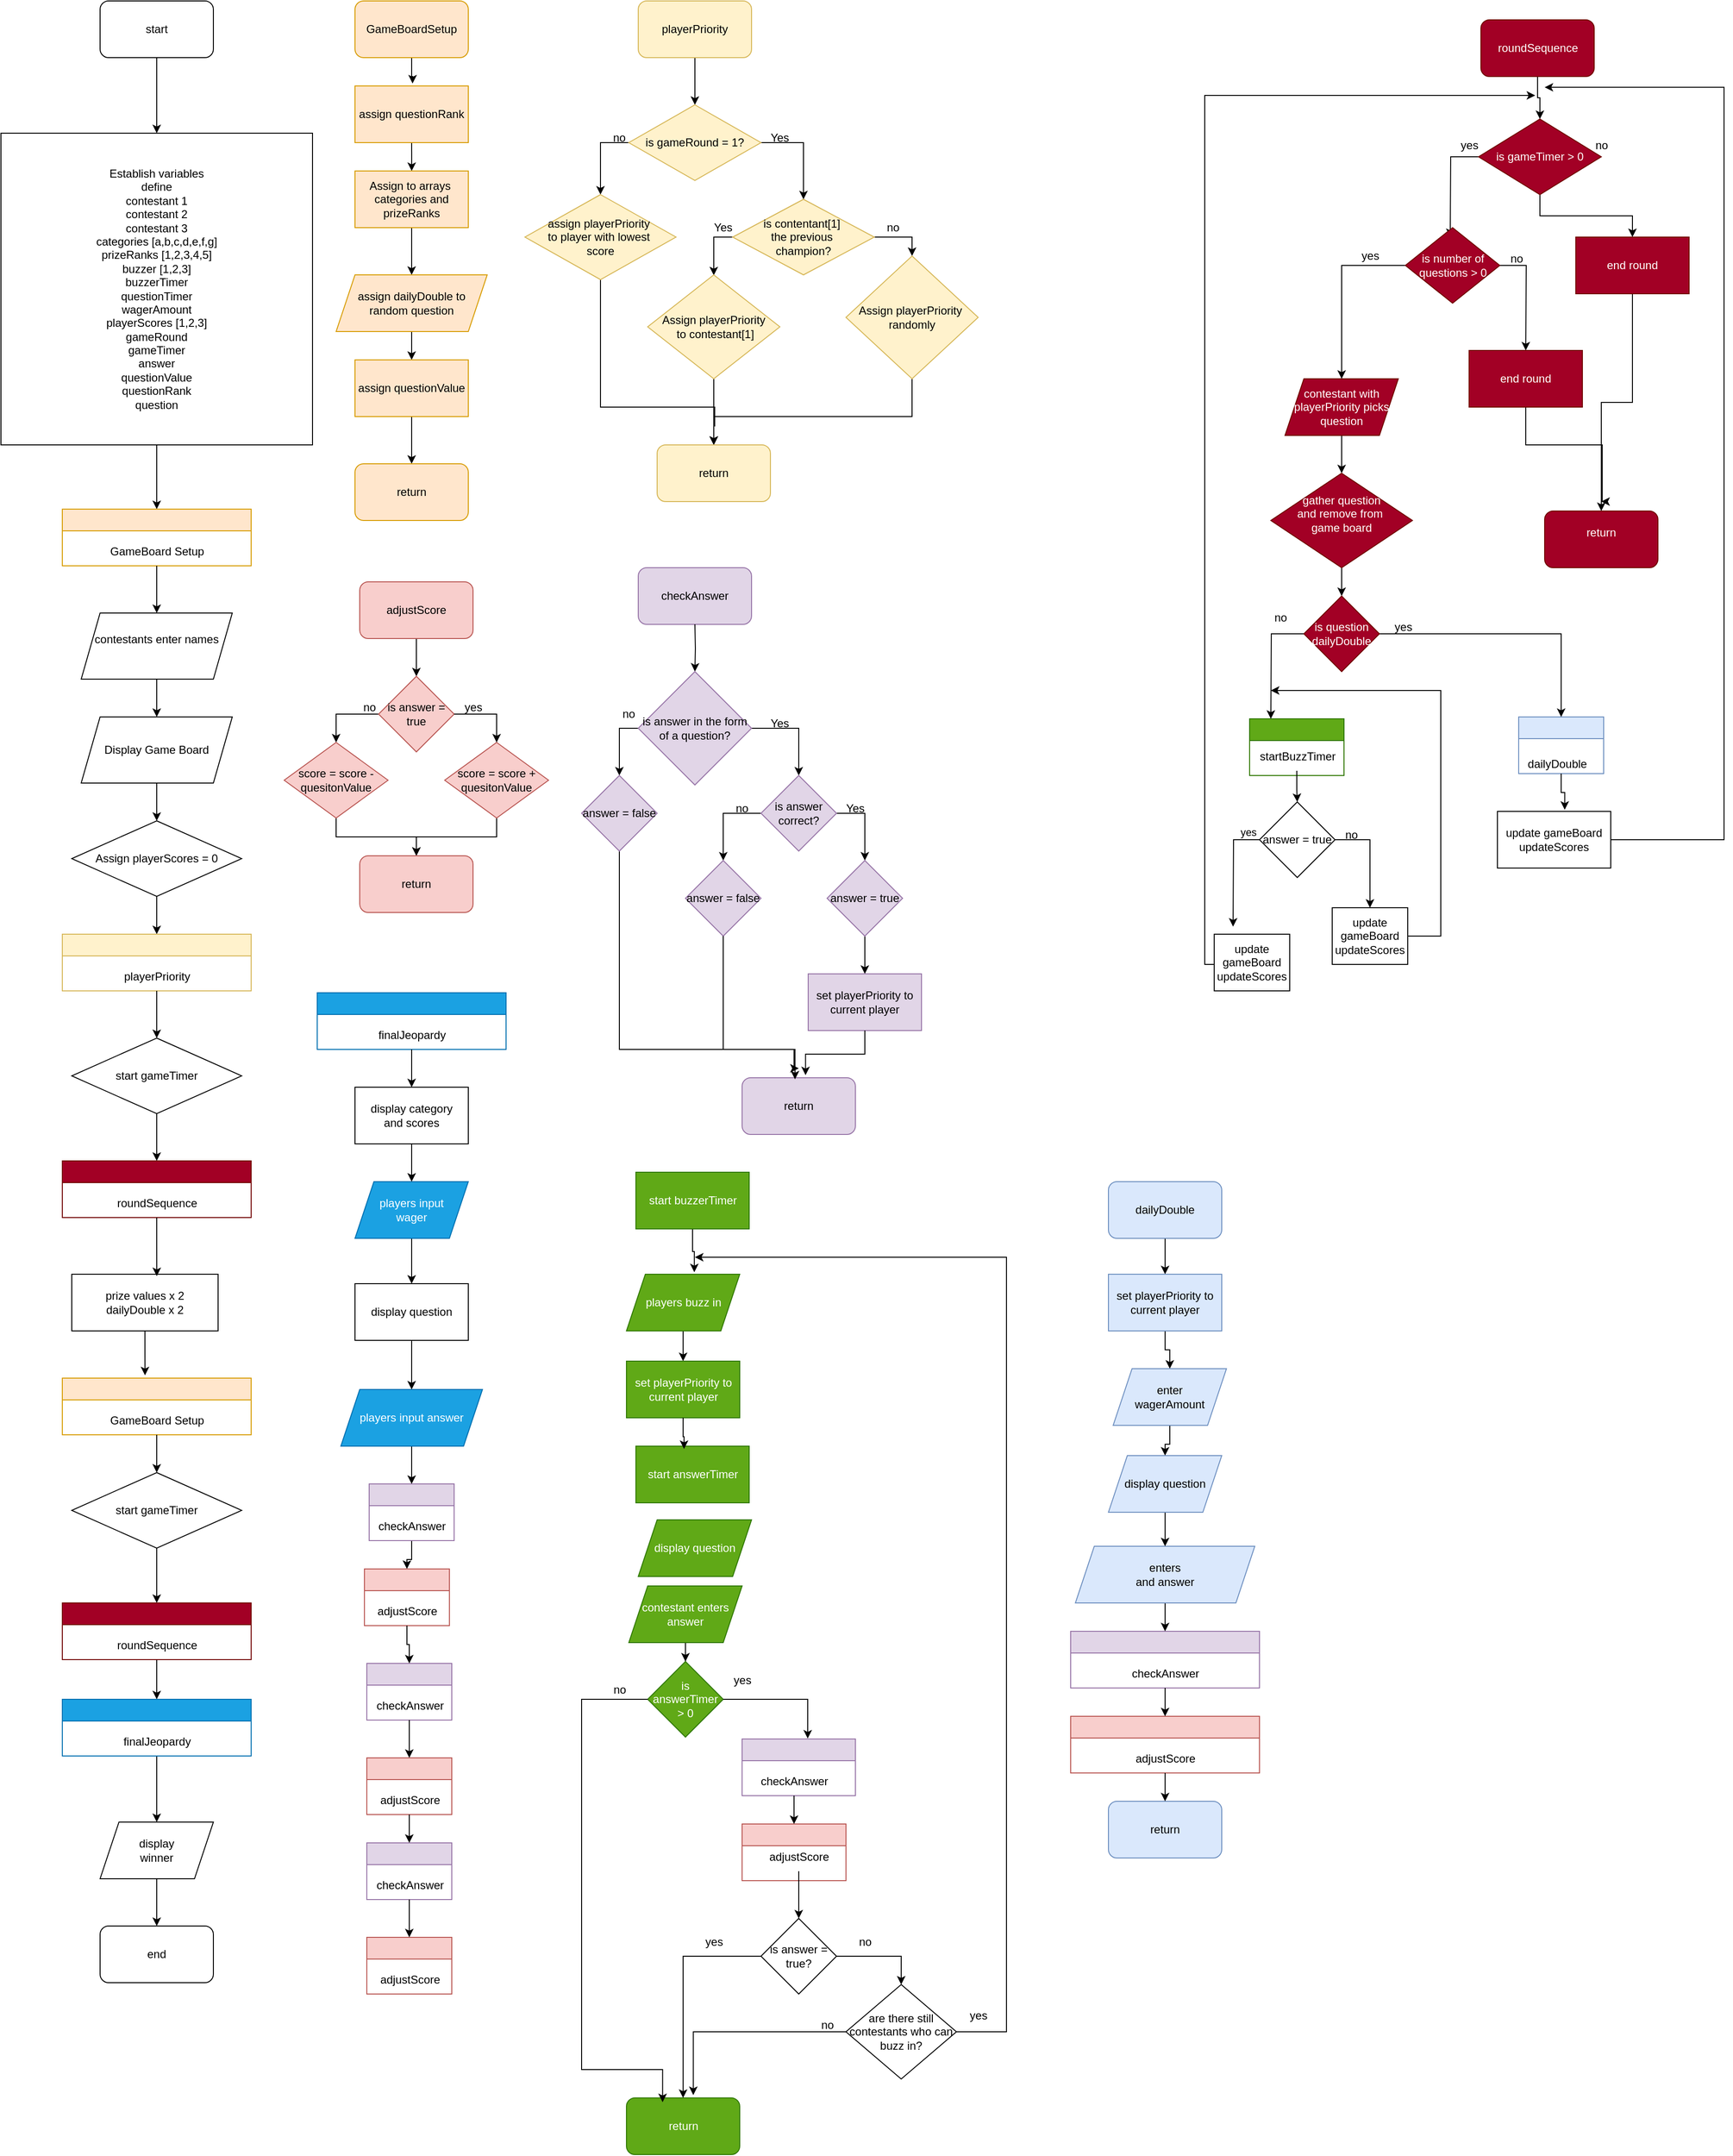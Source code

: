 <mxfile version="24.7.8">
  <diagram name="Page-1" id="H86ymrMYUlHOohqiwgpB">
    <mxGraphModel dx="2049" dy="1220" grid="1" gridSize="10" guides="1" tooltips="1" connect="1" arrows="1" fold="1" page="1" pageScale="1" pageWidth="850" pageHeight="1100" math="0" shadow="0">
      <root>
        <mxCell id="0" />
        <mxCell id="1" parent="0" />
        <mxCell id="jPTdnYjaCiqCl4uZB02P-8" style="edgeStyle=orthogonalEdgeStyle;rounded=0;orthogonalLoop=1;jettySize=auto;html=1;entryX=0.5;entryY=0;entryDx=0;entryDy=0;" parent="1" source="jPTdnYjaCiqCl4uZB02P-2" target="jPTdnYjaCiqCl4uZB02P-3" edge="1">
          <mxGeometry relative="1" as="geometry" />
        </mxCell>
        <mxCell id="jPTdnYjaCiqCl4uZB02P-2" value="start" style="rounded=1;whiteSpace=wrap;html=1;" parent="1" vertex="1">
          <mxGeometry x="110" y="20" width="120" height="60" as="geometry" />
        </mxCell>
        <mxCell id="jPTdnYjaCiqCl4uZB02P-9" style="edgeStyle=orthogonalEdgeStyle;rounded=0;orthogonalLoop=1;jettySize=auto;html=1;entryX=0.5;entryY=0;entryDx=0;entryDy=0;" parent="1" source="jPTdnYjaCiqCl4uZB02P-3" target="jPTdnYjaCiqCl4uZB02P-5" edge="1">
          <mxGeometry relative="1" as="geometry" />
        </mxCell>
        <mxCell id="jPTdnYjaCiqCl4uZB02P-3" value="Establish variables&lt;div&gt;define&lt;br&gt;&lt;div&gt;contestant 1&lt;/div&gt;&lt;div&gt;contestant 2&lt;/div&gt;&lt;div&gt;contestant 3&lt;/div&gt;&lt;div&gt;categories [a,b,c,d,e,f,g]&lt;/div&gt;&lt;div&gt;prizeRanks [1,2,3,4,5]&lt;/div&gt;&lt;div&gt;buzzer [1,2,3]&lt;/div&gt;&lt;div&gt;buzzerTimer&lt;/div&gt;&lt;div&gt;questionTimer&lt;/div&gt;&lt;div&gt;wagerAmount&lt;/div&gt;&lt;div&gt;playerScores [1,2,3]&lt;/div&gt;&lt;div&gt;gameRound&lt;/div&gt;&lt;div&gt;gameTimer&lt;/div&gt;&lt;div&gt;answer&lt;/div&gt;&lt;div&gt;questionValue&lt;/div&gt;&lt;/div&gt;&lt;div&gt;questionRank&lt;/div&gt;&lt;div&gt;question&lt;/div&gt;" style="whiteSpace=wrap;html=1;aspect=fixed;" parent="1" vertex="1">
          <mxGeometry x="5" y="160" width="330" height="330" as="geometry" />
        </mxCell>
        <mxCell id="jPTdnYjaCiqCl4uZB02P-13" style="edgeStyle=orthogonalEdgeStyle;rounded=0;orthogonalLoop=1;jettySize=auto;html=1;entryX=0.508;entryY=-0.044;entryDx=0;entryDy=0;entryPerimeter=0;" parent="1" source="jPTdnYjaCiqCl4uZB02P-4" target="jPTdnYjaCiqCl4uZB02P-312" edge="1">
          <mxGeometry relative="1" as="geometry">
            <mxPoint x="440" y="100" as="targetPoint" />
            <Array as="points">
              <mxPoint x="440" y="100" />
              <mxPoint x="441" y="100" />
            </Array>
          </mxGeometry>
        </mxCell>
        <mxCell id="jPTdnYjaCiqCl4uZB02P-4" value="GameBoardSetup" style="rounded=1;whiteSpace=wrap;html=1;fillColor=#ffe6cc;strokeColor=#d79b00;" parent="1" vertex="1">
          <mxGeometry x="380" y="20" width="120" height="60" as="geometry" />
        </mxCell>
        <mxCell id="jPTdnYjaCiqCl4uZB02P-5" value="" style="swimlane;whiteSpace=wrap;html=1;fillColor=#ffe6cc;strokeColor=#d79b00;" parent="1" vertex="1">
          <mxGeometry x="70" y="558" width="200" height="60" as="geometry" />
        </mxCell>
        <mxCell id="jPTdnYjaCiqCl4uZB02P-6" value="GameBoard Setup" style="text;html=1;align=center;verticalAlign=middle;resizable=0;points=[];autosize=1;strokeColor=none;fillColor=none;" parent="jPTdnYjaCiqCl4uZB02P-5" vertex="1">
          <mxGeometry x="40" y="30" width="120" height="30" as="geometry" />
        </mxCell>
        <mxCell id="jPTdnYjaCiqCl4uZB02P-14" style="edgeStyle=orthogonalEdgeStyle;rounded=0;orthogonalLoop=1;jettySize=auto;html=1;exitX=0.5;exitY=1;exitDx=0;exitDy=0;" parent="1" source="jPTdnYjaCiqCl4uZB02P-312" edge="1">
          <mxGeometry relative="1" as="geometry">
            <mxPoint x="440" y="180" as="sourcePoint" />
            <mxPoint x="440.053" y="200.019" as="targetPoint" />
            <Array as="points" />
          </mxGeometry>
        </mxCell>
        <mxCell id="jPTdnYjaCiqCl4uZB02P-305" style="edgeStyle=orthogonalEdgeStyle;rounded=0;orthogonalLoop=1;jettySize=auto;html=1;entryX=0.5;entryY=0;entryDx=0;entryDy=0;exitX=0.5;exitY=1;exitDx=0;exitDy=0;" parent="1" source="jPTdnYjaCiqCl4uZB02P-313" target="jPTdnYjaCiqCl4uZB02P-304" edge="1">
          <mxGeometry relative="1" as="geometry">
            <mxPoint x="440.053" y="279.981" as="sourcePoint" />
          </mxGeometry>
        </mxCell>
        <mxCell id="jPTdnYjaCiqCl4uZB02P-17" style="edgeStyle=orthogonalEdgeStyle;rounded=0;orthogonalLoop=1;jettySize=auto;html=1;entryX=0.5;entryY=0;entryDx=0;entryDy=0;exitX=0.5;exitY=1;exitDx=0;exitDy=0;" parent="1" source="jPTdnYjaCiqCl4uZB02P-314" target="jPTdnYjaCiqCl4uZB02P-16" edge="1">
          <mxGeometry relative="1" as="geometry">
            <mxPoint x="440.0" y="480.0" as="sourcePoint" />
          </mxGeometry>
        </mxCell>
        <mxCell id="jPTdnYjaCiqCl4uZB02P-16" value="return" style="rounded=1;whiteSpace=wrap;html=1;fillColor=#ffe6cc;strokeColor=#d79b00;" parent="1" vertex="1">
          <mxGeometry x="380" y="510" width="120" height="60" as="geometry" />
        </mxCell>
        <mxCell id="jPTdnYjaCiqCl4uZB02P-55" style="edgeStyle=orthogonalEdgeStyle;rounded=0;orthogonalLoop=1;jettySize=auto;html=1;entryX=0.5;entryY=0;entryDx=0;entryDy=0;" parent="1" source="jPTdnYjaCiqCl4uZB02P-19" target="jPTdnYjaCiqCl4uZB02P-22" edge="1">
          <mxGeometry relative="1" as="geometry" />
        </mxCell>
        <mxCell id="jPTdnYjaCiqCl4uZB02P-19" value="Assign playerScores = 0" style="rhombus;whiteSpace=wrap;html=1;" parent="1" vertex="1">
          <mxGeometry x="80" y="888" width="180" height="80" as="geometry" />
        </mxCell>
        <mxCell id="jPTdnYjaCiqCl4uZB02P-27" style="edgeStyle=orthogonalEdgeStyle;rounded=0;orthogonalLoop=1;jettySize=auto;html=1;entryX=0.5;entryY=0;entryDx=0;entryDy=0;" parent="1" source="jPTdnYjaCiqCl4uZB02P-20" target="jPTdnYjaCiqCl4uZB02P-26" edge="1">
          <mxGeometry relative="1" as="geometry" />
        </mxCell>
        <mxCell id="jPTdnYjaCiqCl4uZB02P-20" value="playerPriority" style="rounded=1;whiteSpace=wrap;html=1;fillColor=#fff2cc;strokeColor=#d6b656;" parent="1" vertex="1">
          <mxGeometry x="680" y="20" width="120" height="60" as="geometry" />
        </mxCell>
        <mxCell id="jPTdnYjaCiqCl4uZB02P-22" value="" style="swimlane;whiteSpace=wrap;html=1;fillColor=#fff2cc;strokeColor=#d6b656;" parent="1" vertex="1">
          <mxGeometry x="70" y="1008" width="200" height="60" as="geometry" />
        </mxCell>
        <mxCell id="jPTdnYjaCiqCl4uZB02P-23" value="playerPriority" style="text;html=1;align=center;verticalAlign=middle;resizable=0;points=[];autosize=1;strokeColor=none;fillColor=none;" parent="jPTdnYjaCiqCl4uZB02P-22" vertex="1">
          <mxGeometry x="55" y="30" width="90" height="30" as="geometry" />
        </mxCell>
        <mxCell id="jPTdnYjaCiqCl4uZB02P-36" style="edgeStyle=orthogonalEdgeStyle;rounded=0;orthogonalLoop=1;jettySize=auto;html=1;" parent="1" source="jPTdnYjaCiqCl4uZB02P-24" target="jPTdnYjaCiqCl4uZB02P-34" edge="1">
          <mxGeometry relative="1" as="geometry">
            <Array as="points">
              <mxPoint x="970" y="270" />
            </Array>
          </mxGeometry>
        </mxCell>
        <mxCell id="jPTdnYjaCiqCl4uZB02P-39" style="edgeStyle=orthogonalEdgeStyle;rounded=0;orthogonalLoop=1;jettySize=auto;html=1;" parent="1" source="jPTdnYjaCiqCl4uZB02P-24" edge="1">
          <mxGeometry relative="1" as="geometry">
            <mxPoint x="760" y="310" as="targetPoint" />
          </mxGeometry>
        </mxCell>
        <mxCell id="jPTdnYjaCiqCl4uZB02P-24" value="is contentant&lt;span style=&quot;background-color: initial;&quot;&gt;[1]&amp;nbsp;&lt;/span&gt;&lt;div&gt;&lt;span style=&quot;background-color: initial;&quot;&gt;the previous&amp;nbsp;&lt;/span&gt;&lt;div&gt;&lt;div&gt;champion?&lt;/div&gt;&lt;/div&gt;&lt;/div&gt;" style="rhombus;whiteSpace=wrap;html=1;fillColor=#fff2cc;strokeColor=#d6b656;" parent="1" vertex="1">
          <mxGeometry x="780" y="230" width="150" height="80" as="geometry" />
        </mxCell>
        <mxCell id="jPTdnYjaCiqCl4uZB02P-28" style="edgeStyle=orthogonalEdgeStyle;rounded=0;orthogonalLoop=1;jettySize=auto;html=1;" parent="1" source="jPTdnYjaCiqCl4uZB02P-26" target="jPTdnYjaCiqCl4uZB02P-24" edge="1">
          <mxGeometry relative="1" as="geometry">
            <Array as="points">
              <mxPoint x="855" y="170" />
            </Array>
          </mxGeometry>
        </mxCell>
        <mxCell id="jPTdnYjaCiqCl4uZB02P-31" style="edgeStyle=orthogonalEdgeStyle;rounded=0;orthogonalLoop=1;jettySize=auto;html=1;entryX=0.5;entryY=0;entryDx=0;entryDy=0;" parent="1" target="jPTdnYjaCiqCl4uZB02P-30" edge="1">
          <mxGeometry relative="1" as="geometry">
            <mxPoint x="670" y="170" as="sourcePoint" />
            <mxPoint x="570" y="180" as="targetPoint" />
            <Array as="points">
              <mxPoint x="640" y="170" />
            </Array>
          </mxGeometry>
        </mxCell>
        <mxCell id="jPTdnYjaCiqCl4uZB02P-26" value="is gameRound = 1?" style="rhombus;whiteSpace=wrap;html=1;fillColor=#fff2cc;strokeColor=#d6b656;" parent="1" vertex="1">
          <mxGeometry x="670" y="130" width="140" height="80" as="geometry" />
        </mxCell>
        <mxCell id="jPTdnYjaCiqCl4uZB02P-29" value="Yes" style="text;html=1;align=center;verticalAlign=middle;whiteSpace=wrap;rounded=0;" parent="1" vertex="1">
          <mxGeometry x="800" y="150" width="60" height="30" as="geometry" />
        </mxCell>
        <mxCell id="jPTdnYjaCiqCl4uZB02P-47" style="edgeStyle=orthogonalEdgeStyle;rounded=0;orthogonalLoop=1;jettySize=auto;html=1;" parent="1" source="jPTdnYjaCiqCl4uZB02P-30" edge="1">
          <mxGeometry relative="1" as="geometry">
            <mxPoint x="760" y="490" as="targetPoint" />
            <Array as="points">
              <mxPoint x="640" y="450" />
              <mxPoint x="761" y="450" />
              <mxPoint x="761" y="470" />
              <mxPoint x="760" y="470" />
            </Array>
          </mxGeometry>
        </mxCell>
        <mxCell id="jPTdnYjaCiqCl4uZB02P-30" value="assign playerPriority&amp;nbsp;&lt;div&gt;to player with lowest&amp;nbsp;&lt;/div&gt;&lt;div&gt;score&lt;/div&gt;" style="rhombus;whiteSpace=wrap;html=1;fillColor=#fff2cc;strokeColor=#d6b656;" parent="1" vertex="1">
          <mxGeometry x="560" y="225" width="160" height="90" as="geometry" />
        </mxCell>
        <mxCell id="jPTdnYjaCiqCl4uZB02P-32" value="no" style="text;html=1;align=center;verticalAlign=middle;whiteSpace=wrap;rounded=0;" parent="1" vertex="1">
          <mxGeometry x="630" y="150" width="60" height="30" as="geometry" />
        </mxCell>
        <mxCell id="jPTdnYjaCiqCl4uZB02P-51" style="edgeStyle=orthogonalEdgeStyle;rounded=0;orthogonalLoop=1;jettySize=auto;html=1;entryX=0.5;entryY=0;entryDx=0;entryDy=0;" parent="1" source="jPTdnYjaCiqCl4uZB02P-34" target="jPTdnYjaCiqCl4uZB02P-42" edge="1">
          <mxGeometry relative="1" as="geometry">
            <Array as="points">
              <mxPoint x="970" y="460" />
              <mxPoint x="760" y="460" />
            </Array>
          </mxGeometry>
        </mxCell>
        <mxCell id="jPTdnYjaCiqCl4uZB02P-34" value="Assign playerPriority&amp;nbsp;&lt;div&gt;randomly&lt;/div&gt;" style="rhombus;whiteSpace=wrap;html=1;fillColor=#fff2cc;strokeColor=#d6b656;" parent="1" vertex="1">
          <mxGeometry x="900" y="290" width="140" height="130" as="geometry" />
        </mxCell>
        <mxCell id="jPTdnYjaCiqCl4uZB02P-46" style="edgeStyle=orthogonalEdgeStyle;rounded=0;orthogonalLoop=1;jettySize=auto;html=1;entryX=0.5;entryY=0;entryDx=0;entryDy=0;" parent="1" source="jPTdnYjaCiqCl4uZB02P-37" target="jPTdnYjaCiqCl4uZB02P-42" edge="1">
          <mxGeometry relative="1" as="geometry" />
        </mxCell>
        <mxCell id="jPTdnYjaCiqCl4uZB02P-37" value="Assign playerPriority&lt;div&gt;&amp;nbsp;to contestant[1]&lt;/div&gt;" style="rhombus;whiteSpace=wrap;html=1;fillColor=#fff2cc;strokeColor=#d6b656;" parent="1" vertex="1">
          <mxGeometry x="690" y="310" width="140" height="110" as="geometry" />
        </mxCell>
        <mxCell id="jPTdnYjaCiqCl4uZB02P-40" value="no" style="text;html=1;align=center;verticalAlign=middle;whiteSpace=wrap;rounded=0;" parent="1" vertex="1">
          <mxGeometry x="920" y="245" width="60" height="30" as="geometry" />
        </mxCell>
        <mxCell id="jPTdnYjaCiqCl4uZB02P-41" value="Yes" style="text;html=1;align=center;verticalAlign=middle;whiteSpace=wrap;rounded=0;" parent="1" vertex="1">
          <mxGeometry x="740" y="245" width="60" height="30" as="geometry" />
        </mxCell>
        <mxCell id="jPTdnYjaCiqCl4uZB02P-42" value="return" style="rounded=1;whiteSpace=wrap;html=1;fillColor=#fff2cc;strokeColor=#d6b656;" parent="1" vertex="1">
          <mxGeometry x="700" y="490" width="120" height="60" as="geometry" />
        </mxCell>
        <mxCell id="jPTdnYjaCiqCl4uZB02P-53" style="edgeStyle=orthogonalEdgeStyle;rounded=0;orthogonalLoop=1;jettySize=auto;html=1;entryX=0.5;entryY=0;entryDx=0;entryDy=0;" parent="1" source="jPTdnYjaCiqCl4uZB02P-6" edge="1">
          <mxGeometry relative="1" as="geometry">
            <mxPoint x="170" y="668" as="targetPoint" />
          </mxGeometry>
        </mxCell>
        <mxCell id="jPTdnYjaCiqCl4uZB02P-122" style="edgeStyle=orthogonalEdgeStyle;rounded=0;orthogonalLoop=1;jettySize=auto;html=1;entryX=0.5;entryY=0;entryDx=0;entryDy=0;" parent="1" source="jPTdnYjaCiqCl4uZB02P-56" target="jPTdnYjaCiqCl4uZB02P-121" edge="1">
          <mxGeometry relative="1" as="geometry" />
        </mxCell>
        <mxCell id="jPTdnYjaCiqCl4uZB02P-56" value="contestants enter names&lt;div&gt;&lt;br&gt;&lt;/div&gt;" style="shape=parallelogram;perimeter=parallelogramPerimeter;whiteSpace=wrap;html=1;fixedSize=1;" parent="1" vertex="1">
          <mxGeometry x="90" y="668" width="160" height="70" as="geometry" />
        </mxCell>
        <mxCell id="jPTdnYjaCiqCl4uZB02P-322" style="edgeStyle=orthogonalEdgeStyle;rounded=0;orthogonalLoop=1;jettySize=auto;html=1;" parent="1" source="jPTdnYjaCiqCl4uZB02P-57" target="jPTdnYjaCiqCl4uZB02P-321" edge="1">
          <mxGeometry relative="1" as="geometry" />
        </mxCell>
        <mxCell id="jPTdnYjaCiqCl4uZB02P-57" value="dailyDouble" style="rounded=1;whiteSpace=wrap;html=1;fillColor=#dae8fc;strokeColor=#6c8ebf;" parent="1" vertex="1">
          <mxGeometry x="1178" y="1270" width="120" height="60" as="geometry" />
        </mxCell>
        <mxCell id="jPTdnYjaCiqCl4uZB02P-59" value="" style="swimlane;whiteSpace=wrap;html=1;fillColor=#e1d5e7;strokeColor=#9673a6;" parent="1" vertex="1">
          <mxGeometry x="1138" y="1746" width="200" height="60" as="geometry" />
        </mxCell>
        <mxCell id="jPTdnYjaCiqCl4uZB02P-60" value="checkAnswer" style="text;html=1;align=center;verticalAlign=middle;resizable=0;points=[];autosize=1;strokeColor=none;fillColor=none;" parent="jPTdnYjaCiqCl4uZB02P-59" vertex="1">
          <mxGeometry x="55" y="30" width="90" height="30" as="geometry" />
        </mxCell>
        <mxCell id="jPTdnYjaCiqCl4uZB02P-61" value="checkAnswer" style="rounded=1;whiteSpace=wrap;html=1;fillColor=#e1d5e7;strokeColor=#9673a6;" parent="1" vertex="1">
          <mxGeometry x="680" y="620" width="120" height="60" as="geometry" />
        </mxCell>
        <mxCell id="jPTdnYjaCiqCl4uZB02P-66" style="edgeStyle=orthogonalEdgeStyle;rounded=0;orthogonalLoop=1;jettySize=auto;html=1;entryX=0.5;entryY=0;entryDx=0;entryDy=0;" parent="1" source="jPTdnYjaCiqCl4uZB02P-64" target="jPTdnYjaCiqCl4uZB02P-59" edge="1">
          <mxGeometry relative="1" as="geometry" />
        </mxCell>
        <mxCell id="jPTdnYjaCiqCl4uZB02P-64" value="&amp;nbsp;enters&amp;nbsp;&lt;div&gt;&lt;span style=&quot;background-color: initial;&quot;&gt;and answer&lt;/span&gt;&lt;br&gt;&lt;/div&gt;" style="shape=parallelogram;perimeter=parallelogramPerimeter;whiteSpace=wrap;html=1;fixedSize=1;fillColor=#dae8fc;strokeColor=#6c8ebf;" parent="1" vertex="1">
          <mxGeometry x="1143" y="1656" width="190" height="60" as="geometry" />
        </mxCell>
        <mxCell id="jPTdnYjaCiqCl4uZB02P-67" value="return" style="rounded=1;whiteSpace=wrap;html=1;fillColor=#dae8fc;strokeColor=#6c8ebf;" parent="1" vertex="1">
          <mxGeometry x="1178" y="1926" width="120" height="60" as="geometry" />
        </mxCell>
        <mxCell id="jPTdnYjaCiqCl4uZB02P-80" style="edgeStyle=orthogonalEdgeStyle;rounded=0;orthogonalLoop=1;jettySize=auto;html=1;entryX=0.5;entryY=0;entryDx=0;entryDy=0;" parent="1" target="jPTdnYjaCiqCl4uZB02P-70" edge="1">
          <mxGeometry relative="1" as="geometry">
            <mxPoint x="740" y="680" as="sourcePoint" />
          </mxGeometry>
        </mxCell>
        <mxCell id="jPTdnYjaCiqCl4uZB02P-73" style="edgeStyle=orthogonalEdgeStyle;rounded=0;orthogonalLoop=1;jettySize=auto;html=1;entryX=0.5;entryY=0;entryDx=0;entryDy=0;" parent="1" source="jPTdnYjaCiqCl4uZB02P-70" target="jPTdnYjaCiqCl4uZB02P-71" edge="1">
          <mxGeometry relative="1" as="geometry" />
        </mxCell>
        <mxCell id="jPTdnYjaCiqCl4uZB02P-74" style="edgeStyle=orthogonalEdgeStyle;rounded=0;orthogonalLoop=1;jettySize=auto;html=1;entryX=0.5;entryY=0;entryDx=0;entryDy=0;exitX=0;exitY=0.5;exitDx=0;exitDy=0;" parent="1" source="jPTdnYjaCiqCl4uZB02P-70" target="jPTdnYjaCiqCl4uZB02P-72" edge="1">
          <mxGeometry relative="1" as="geometry">
            <mxPoint x="710.059" y="770.001" as="sourcePoint" />
            <mxPoint x="630" y="800.06" as="targetPoint" />
          </mxGeometry>
        </mxCell>
        <mxCell id="jPTdnYjaCiqCl4uZB02P-70" value="is answer in the form of a question?" style="rhombus;whiteSpace=wrap;html=1;fillColor=#e1d5e7;strokeColor=#9673a6;" parent="1" vertex="1">
          <mxGeometry x="680" y="730" width="120" height="120" as="geometry" />
        </mxCell>
        <mxCell id="jPTdnYjaCiqCl4uZB02P-87" style="edgeStyle=orthogonalEdgeStyle;rounded=0;orthogonalLoop=1;jettySize=auto;html=1;" parent="1" source="jPTdnYjaCiqCl4uZB02P-71" target="jPTdnYjaCiqCl4uZB02P-85" edge="1">
          <mxGeometry relative="1" as="geometry">
            <Array as="points">
              <mxPoint x="770" y="880" />
            </Array>
          </mxGeometry>
        </mxCell>
        <mxCell id="jPTdnYjaCiqCl4uZB02P-91" style="edgeStyle=orthogonalEdgeStyle;rounded=0;orthogonalLoop=1;jettySize=auto;html=1;" parent="1" source="jPTdnYjaCiqCl4uZB02P-71" target="jPTdnYjaCiqCl4uZB02P-84" edge="1">
          <mxGeometry relative="1" as="geometry">
            <Array as="points">
              <mxPoint x="920" y="880" />
            </Array>
          </mxGeometry>
        </mxCell>
        <mxCell id="jPTdnYjaCiqCl4uZB02P-71" value="is answer correct?" style="rhombus;whiteSpace=wrap;html=1;fillColor=#e1d5e7;strokeColor=#9673a6;" parent="1" vertex="1">
          <mxGeometry x="810" y="840" width="80" height="80" as="geometry" />
        </mxCell>
        <mxCell id="jPTdnYjaCiqCl4uZB02P-199" style="edgeStyle=orthogonalEdgeStyle;rounded=0;orthogonalLoop=1;jettySize=auto;html=1;exitX=0.5;exitY=1;exitDx=0;exitDy=0;" parent="1" source="jPTdnYjaCiqCl4uZB02P-72" edge="1">
          <mxGeometry relative="1" as="geometry">
            <mxPoint x="655" y="930" as="sourcePoint" />
            <mxPoint x="850" y="1150" as="targetPoint" />
            <Array as="points">
              <mxPoint x="660" y="1130" />
              <mxPoint x="845" y="1130" />
            </Array>
          </mxGeometry>
        </mxCell>
        <mxCell id="jPTdnYjaCiqCl4uZB02P-72" value="answer = false" style="rhombus;whiteSpace=wrap;html=1;fillColor=#e1d5e7;strokeColor=#9673a6;" parent="1" vertex="1">
          <mxGeometry x="620" y="840" width="80" height="80" as="geometry" />
        </mxCell>
        <mxCell id="jPTdnYjaCiqCl4uZB02P-75" value="" style="swimlane;whiteSpace=wrap;html=1;fillColor=#f8cecc;strokeColor=#b85450;" parent="1" vertex="1">
          <mxGeometry x="1138" y="1836" width="200" height="60" as="geometry" />
        </mxCell>
        <mxCell id="jPTdnYjaCiqCl4uZB02P-76" value="adjustScore" style="text;html=1;align=center;verticalAlign=middle;resizable=0;points=[];autosize=1;strokeColor=none;fillColor=none;" parent="jPTdnYjaCiqCl4uZB02P-75" vertex="1">
          <mxGeometry x="55" y="30" width="90" height="30" as="geometry" />
        </mxCell>
        <mxCell id="jPTdnYjaCiqCl4uZB02P-77" style="edgeStyle=orthogonalEdgeStyle;rounded=0;orthogonalLoop=1;jettySize=auto;html=1;entryX=0.5;entryY=0;entryDx=0;entryDy=0;" parent="1" source="jPTdnYjaCiqCl4uZB02P-60" target="jPTdnYjaCiqCl4uZB02P-75" edge="1">
          <mxGeometry relative="1" as="geometry" />
        </mxCell>
        <mxCell id="jPTdnYjaCiqCl4uZB02P-78" style="edgeStyle=orthogonalEdgeStyle;rounded=0;orthogonalLoop=1;jettySize=auto;html=1;entryX=0.5;entryY=0;entryDx=0;entryDy=0;" parent="1" source="jPTdnYjaCiqCl4uZB02P-76" target="jPTdnYjaCiqCl4uZB02P-67" edge="1">
          <mxGeometry relative="1" as="geometry" />
        </mxCell>
        <mxCell id="jPTdnYjaCiqCl4uZB02P-81" value="no" style="text;html=1;align=center;verticalAlign=middle;whiteSpace=wrap;rounded=0;" parent="1" vertex="1">
          <mxGeometry x="640" y="760" width="60" height="30" as="geometry" />
        </mxCell>
        <mxCell id="jPTdnYjaCiqCl4uZB02P-82" value="return" style="rounded=1;whiteSpace=wrap;html=1;fillColor=#e1d5e7;strokeColor=#9673a6;" parent="1" vertex="1">
          <mxGeometry x="790" y="1160" width="120" height="60" as="geometry" />
        </mxCell>
        <mxCell id="jPTdnYjaCiqCl4uZB02P-83" value="Yes" style="text;html=1;align=center;verticalAlign=middle;whiteSpace=wrap;rounded=0;" parent="1" vertex="1">
          <mxGeometry x="800" y="770" width="60" height="30" as="geometry" />
        </mxCell>
        <mxCell id="jPTdnYjaCiqCl4uZB02P-316" style="edgeStyle=orthogonalEdgeStyle;rounded=0;orthogonalLoop=1;jettySize=auto;html=1;entryX=0.5;entryY=0;entryDx=0;entryDy=0;" parent="1" source="jPTdnYjaCiqCl4uZB02P-84" target="jPTdnYjaCiqCl4uZB02P-315" edge="1">
          <mxGeometry relative="1" as="geometry" />
        </mxCell>
        <mxCell id="jPTdnYjaCiqCl4uZB02P-84" value="answer = true" style="rhombus;whiteSpace=wrap;html=1;fillColor=#e1d5e7;strokeColor=#9673a6;" parent="1" vertex="1">
          <mxGeometry x="880" y="930" width="80" height="80" as="geometry" />
        </mxCell>
        <mxCell id="jPTdnYjaCiqCl4uZB02P-85" value="answer = false" style="rhombus;whiteSpace=wrap;html=1;fillColor=#e1d5e7;strokeColor=#9673a6;" parent="1" vertex="1">
          <mxGeometry x="730" y="930" width="80" height="80" as="geometry" />
        </mxCell>
        <mxCell id="jPTdnYjaCiqCl4uZB02P-88" value="Yes" style="text;html=1;align=center;verticalAlign=middle;whiteSpace=wrap;rounded=0;" parent="1" vertex="1">
          <mxGeometry x="880" y="860" width="60" height="30" as="geometry" />
        </mxCell>
        <mxCell id="jPTdnYjaCiqCl4uZB02P-90" value="no" style="text;html=1;align=center;verticalAlign=middle;whiteSpace=wrap;rounded=0;" parent="1" vertex="1">
          <mxGeometry x="760" y="860" width="60" height="30" as="geometry" />
        </mxCell>
        <mxCell id="jPTdnYjaCiqCl4uZB02P-92" style="edgeStyle=orthogonalEdgeStyle;rounded=0;orthogonalLoop=1;jettySize=auto;html=1;entryX=0.467;entryY=0.028;entryDx=0;entryDy=0;entryPerimeter=0;" parent="1" source="jPTdnYjaCiqCl4uZB02P-85" target="jPTdnYjaCiqCl4uZB02P-82" edge="1">
          <mxGeometry relative="1" as="geometry">
            <Array as="points">
              <mxPoint x="770" y="1130" />
              <mxPoint x="846" y="1130" />
            </Array>
          </mxGeometry>
        </mxCell>
        <mxCell id="jPTdnYjaCiqCl4uZB02P-101" style="edgeStyle=orthogonalEdgeStyle;rounded=0;orthogonalLoop=1;jettySize=auto;html=1;entryX=0.5;entryY=0;entryDx=0;entryDy=0;" parent="1" source="jPTdnYjaCiqCl4uZB02P-95" target="jPTdnYjaCiqCl4uZB02P-96" edge="1">
          <mxGeometry relative="1" as="geometry" />
        </mxCell>
        <mxCell id="jPTdnYjaCiqCl4uZB02P-95" value="adjustScore" style="rounded=1;whiteSpace=wrap;html=1;fillColor=#f8cecc;strokeColor=#b85450;" parent="1" vertex="1">
          <mxGeometry x="385" y="635" width="120" height="60" as="geometry" />
        </mxCell>
        <mxCell id="jPTdnYjaCiqCl4uZB02P-102" style="edgeStyle=orthogonalEdgeStyle;rounded=0;orthogonalLoop=1;jettySize=auto;html=1;entryX=0.5;entryY=0;entryDx=0;entryDy=0;exitX=0;exitY=0.5;exitDx=0;exitDy=0;" parent="1" source="jPTdnYjaCiqCl4uZB02P-96" target="jPTdnYjaCiqCl4uZB02P-97" edge="1">
          <mxGeometry relative="1" as="geometry">
            <mxPoint x="405.029" y="764.971" as="sourcePoint" />
            <mxPoint x="335" y="755" as="targetPoint" />
          </mxGeometry>
        </mxCell>
        <mxCell id="jPTdnYjaCiqCl4uZB02P-96" value="is answer = true" style="rhombus;whiteSpace=wrap;html=1;fillColor=#f8cecc;strokeColor=#b85450;" parent="1" vertex="1">
          <mxGeometry x="405" y="735" width="80" height="80" as="geometry" />
        </mxCell>
        <mxCell id="jPTdnYjaCiqCl4uZB02P-105" style="edgeStyle=orthogonalEdgeStyle;rounded=0;orthogonalLoop=1;jettySize=auto;html=1;entryX=0.5;entryY=0;entryDx=0;entryDy=0;" parent="1" source="jPTdnYjaCiqCl4uZB02P-97" target="jPTdnYjaCiqCl4uZB02P-99" edge="1">
          <mxGeometry relative="1" as="geometry" />
        </mxCell>
        <mxCell id="jPTdnYjaCiqCl4uZB02P-97" value="score = score -&lt;div&gt;&amp;nbsp;quesitonValue&amp;nbsp;&lt;/div&gt;" style="rhombus;whiteSpace=wrap;html=1;fillColor=#f8cecc;strokeColor=#b85450;" parent="1" vertex="1">
          <mxGeometry x="305" y="805" width="110" height="80" as="geometry" />
        </mxCell>
        <mxCell id="jPTdnYjaCiqCl4uZB02P-104" style="edgeStyle=orthogonalEdgeStyle;rounded=0;orthogonalLoop=1;jettySize=auto;html=1;entryX=0.5;entryY=0;entryDx=0;entryDy=0;" parent="1" source="jPTdnYjaCiqCl4uZB02P-98" target="jPTdnYjaCiqCl4uZB02P-99" edge="1">
          <mxGeometry relative="1" as="geometry" />
        </mxCell>
        <mxCell id="jPTdnYjaCiqCl4uZB02P-98" value="score = score +&lt;div&gt;&lt;div&gt;&amp;nbsp;quesitonValue&amp;nbsp;&lt;/div&gt;&lt;/div&gt;" style="rhombus;whiteSpace=wrap;html=1;fillColor=#f8cecc;strokeColor=#b85450;" parent="1" vertex="1">
          <mxGeometry x="475" y="805" width="110" height="80" as="geometry" />
        </mxCell>
        <mxCell id="jPTdnYjaCiqCl4uZB02P-99" value="return" style="rounded=1;whiteSpace=wrap;html=1;fillColor=#f8cecc;strokeColor=#b85450;" parent="1" vertex="1">
          <mxGeometry x="385" y="925" width="120" height="60" as="geometry" />
        </mxCell>
        <mxCell id="jPTdnYjaCiqCl4uZB02P-103" style="edgeStyle=orthogonalEdgeStyle;rounded=0;orthogonalLoop=1;jettySize=auto;html=1;exitX=1;exitY=0.5;exitDx=0;exitDy=0;" parent="1" source="jPTdnYjaCiqCl4uZB02P-96" target="jPTdnYjaCiqCl4uZB02P-98" edge="1">
          <mxGeometry relative="1" as="geometry">
            <mxPoint x="415" y="785" as="sourcePoint" />
            <mxPoint x="385" y="815" as="targetPoint" />
          </mxGeometry>
        </mxCell>
        <mxCell id="jPTdnYjaCiqCl4uZB02P-106" value="yes" style="text;html=1;align=center;verticalAlign=middle;resizable=0;points=[];autosize=1;strokeColor=none;fillColor=none;" parent="1" vertex="1">
          <mxGeometry x="485" y="753" width="40" height="30" as="geometry" />
        </mxCell>
        <mxCell id="jPTdnYjaCiqCl4uZB02P-107" value="no" style="text;html=1;align=center;verticalAlign=middle;resizable=0;points=[];autosize=1;strokeColor=none;fillColor=none;" parent="1" vertex="1">
          <mxGeometry x="375" y="753" width="40" height="30" as="geometry" />
        </mxCell>
        <mxCell id="jPTdnYjaCiqCl4uZB02P-111" style="edgeStyle=orthogonalEdgeStyle;rounded=0;orthogonalLoop=1;jettySize=auto;html=1;entryX=0.5;entryY=0;entryDx=0;entryDy=0;" parent="1" source="jPTdnYjaCiqCl4uZB02P-109" target="jPTdnYjaCiqCl4uZB02P-164" edge="1">
          <mxGeometry relative="1" as="geometry">
            <mxPoint x="1515" y="150" as="targetPoint" />
            <Array as="points" />
          </mxGeometry>
        </mxCell>
        <mxCell id="jPTdnYjaCiqCl4uZB02P-109" value="roundSequence" style="rounded=1;whiteSpace=wrap;html=1;fillColor=#a20025;fontColor=#ffffff;strokeColor=#6F0000;" parent="1" vertex="1">
          <mxGeometry x="1572.5" y="40" width="120" height="60" as="geometry" />
        </mxCell>
        <mxCell id="jPTdnYjaCiqCl4uZB02P-123" style="edgeStyle=orthogonalEdgeStyle;rounded=0;orthogonalLoop=1;jettySize=auto;html=1;entryX=0.5;entryY=0;entryDx=0;entryDy=0;" parent="1" source="jPTdnYjaCiqCl4uZB02P-121" target="jPTdnYjaCiqCl4uZB02P-19" edge="1">
          <mxGeometry relative="1" as="geometry" />
        </mxCell>
        <mxCell id="jPTdnYjaCiqCl4uZB02P-121" value="&lt;div&gt;Display Game Board&lt;/div&gt;" style="shape=parallelogram;perimeter=parallelogramPerimeter;whiteSpace=wrap;html=1;fixedSize=1;" parent="1" vertex="1">
          <mxGeometry x="90" y="778" width="160" height="70" as="geometry" />
        </mxCell>
        <mxCell id="jPTdnYjaCiqCl4uZB02P-126" style="edgeStyle=orthogonalEdgeStyle;rounded=0;orthogonalLoop=1;jettySize=auto;html=1;" parent="1" source="jPTdnYjaCiqCl4uZB02P-124" edge="1">
          <mxGeometry relative="1" as="geometry">
            <mxPoint x="170" y="1248" as="targetPoint" />
          </mxGeometry>
        </mxCell>
        <mxCell id="jPTdnYjaCiqCl4uZB02P-124" value="start gameTimer" style="rhombus;whiteSpace=wrap;html=1;" parent="1" vertex="1">
          <mxGeometry x="80" y="1118" width="180" height="80" as="geometry" />
        </mxCell>
        <mxCell id="jPTdnYjaCiqCl4uZB02P-125" style="edgeStyle=orthogonalEdgeStyle;rounded=0;orthogonalLoop=1;jettySize=auto;html=1;entryX=0.5;entryY=0;entryDx=0;entryDy=0;" parent="1" source="jPTdnYjaCiqCl4uZB02P-23" target="jPTdnYjaCiqCl4uZB02P-124" edge="1">
          <mxGeometry relative="1" as="geometry" />
        </mxCell>
        <mxCell id="jPTdnYjaCiqCl4uZB02P-131" style="edgeStyle=orthogonalEdgeStyle;rounded=0;orthogonalLoop=1;jettySize=auto;html=1;" parent="1" source="jPTdnYjaCiqCl4uZB02P-127" edge="1">
          <mxGeometry relative="1" as="geometry">
            <mxPoint x="1425" y="520" as="targetPoint" />
          </mxGeometry>
        </mxCell>
        <mxCell id="jPTdnYjaCiqCl4uZB02P-127" value="contestant with playerPriority picks question" style="shape=parallelogram;perimeter=parallelogramPerimeter;whiteSpace=wrap;html=1;fixedSize=1;fillColor=#a20025;fontColor=#ffffff;strokeColor=#6F0000;" parent="1" vertex="1">
          <mxGeometry x="1365" y="420" width="120" height="60" as="geometry" />
        </mxCell>
        <mxCell id="jPTdnYjaCiqCl4uZB02P-138" value="" style="swimlane;whiteSpace=wrap;html=1;fillColor=#dae8fc;strokeColor=#6c8ebf;" parent="1" vertex="1">
          <mxGeometry x="1612.5" y="778" width="90" height="60" as="geometry" />
        </mxCell>
        <mxCell id="jPTdnYjaCiqCl4uZB02P-139" value="dailyDouble" style="text;html=1;align=center;verticalAlign=middle;resizable=0;points=[];autosize=1;strokeColor=none;fillColor=none;" parent="jPTdnYjaCiqCl4uZB02P-138" vertex="1">
          <mxGeometry x="-5" y="35" width="90" height="30" as="geometry" />
        </mxCell>
        <mxCell id="jPTdnYjaCiqCl4uZB02P-184" style="edgeStyle=orthogonalEdgeStyle;rounded=0;orthogonalLoop=1;jettySize=auto;html=1;entryX=0.5;entryY=0;entryDx=0;entryDy=0;" parent="1" source="jPTdnYjaCiqCl4uZB02P-142" target="jPTdnYjaCiqCl4uZB02P-183" edge="1">
          <mxGeometry relative="1" as="geometry" />
        </mxCell>
        <mxCell id="jPTdnYjaCiqCl4uZB02P-142" value="contestant enters answer" style="shape=parallelogram;perimeter=parallelogramPerimeter;whiteSpace=wrap;html=1;fixedSize=1;fillColor=#60a917;fontColor=#ffffff;strokeColor=#2D7600;" parent="1" vertex="1">
          <mxGeometry x="670" y="1698" width="120" height="60" as="geometry" />
        </mxCell>
        <mxCell id="jPTdnYjaCiqCl4uZB02P-144" value="" style="swimlane;whiteSpace=wrap;html=1;fillColor=#e1d5e7;strokeColor=#9673a6;" parent="1" vertex="1">
          <mxGeometry x="790" y="1860" width="120" height="60" as="geometry" />
        </mxCell>
        <mxCell id="jPTdnYjaCiqCl4uZB02P-145" value="checkAnswer" style="text;html=1;align=center;verticalAlign=middle;resizable=0;points=[];autosize=1;strokeColor=none;fillColor=none;" parent="jPTdnYjaCiqCl4uZB02P-144" vertex="1">
          <mxGeometry x="10" y="30" width="90" height="30" as="geometry" />
        </mxCell>
        <mxCell id="jPTdnYjaCiqCl4uZB02P-146" value="" style="swimlane;whiteSpace=wrap;html=1;fillColor=#f8cecc;strokeColor=#b85450;" parent="1" vertex="1">
          <mxGeometry x="790" y="1950" width="110" height="60" as="geometry" />
        </mxCell>
        <mxCell id="jPTdnYjaCiqCl4uZB02P-147" value="adjustScore" style="text;html=1;align=center;verticalAlign=middle;resizable=0;points=[];autosize=1;strokeColor=none;fillColor=none;" parent="jPTdnYjaCiqCl4uZB02P-146" vertex="1">
          <mxGeometry x="15" y="20" width="90" height="30" as="geometry" />
        </mxCell>
        <mxCell id="jPTdnYjaCiqCl4uZB02P-148" value="return&lt;div&gt;&lt;br&gt;&lt;/div&gt;" style="rounded=1;whiteSpace=wrap;html=1;fillColor=#a20025;fontColor=#ffffff;strokeColor=#6F0000;" parent="1" vertex="1">
          <mxGeometry x="1640" y="560" width="120" height="60" as="geometry" />
        </mxCell>
        <mxCell id="jPTdnYjaCiqCl4uZB02P-151" style="edgeStyle=orthogonalEdgeStyle;rounded=0;orthogonalLoop=1;jettySize=auto;html=1;entryX=0.5;entryY=0;entryDx=0;entryDy=0;" parent="1" source="jPTdnYjaCiqCl4uZB02P-145" target="jPTdnYjaCiqCl4uZB02P-146" edge="1">
          <mxGeometry relative="1" as="geometry" />
        </mxCell>
        <mxCell id="jPTdnYjaCiqCl4uZB02P-213" style="edgeStyle=orthogonalEdgeStyle;rounded=0;orthogonalLoop=1;jettySize=auto;html=1;" parent="1" source="jPTdnYjaCiqCl4uZB02P-156" target="jPTdnYjaCiqCl4uZB02P-211" edge="1">
          <mxGeometry relative="1" as="geometry" />
        </mxCell>
        <mxCell id="jPTdnYjaCiqCl4uZB02P-156" value="gather question&lt;div&gt;and remove from&amp;nbsp;&lt;div&gt;game board&lt;div&gt;&lt;br&gt;&lt;/div&gt;&lt;/div&gt;&lt;/div&gt;" style="rhombus;whiteSpace=wrap;html=1;fillColor=#a20025;fontColor=#ffffff;strokeColor=#6F0000;" parent="1" vertex="1">
          <mxGeometry x="1350" y="520" width="150" height="100" as="geometry" />
        </mxCell>
        <mxCell id="jPTdnYjaCiqCl4uZB02P-197" style="edgeStyle=orthogonalEdgeStyle;rounded=0;orthogonalLoop=1;jettySize=auto;html=1;entryX=0.599;entryY=-0.035;entryDx=0;entryDy=0;entryPerimeter=0;" parent="1" source="jPTdnYjaCiqCl4uZB02P-159" edge="1" target="jPTdnYjaCiqCl4uZB02P-225">
          <mxGeometry relative="1" as="geometry">
            <mxPoint x="787.5" y="1380" as="targetPoint" />
          </mxGeometry>
        </mxCell>
        <mxCell id="jPTdnYjaCiqCl4uZB02P-159" value="start buzzerTimer" style="rounded=0;whiteSpace=wrap;html=1;fillColor=#60a917;fontColor=#ffffff;strokeColor=#2D7600;" parent="1" vertex="1">
          <mxGeometry x="677.5" y="1260" width="120" height="60" as="geometry" />
        </mxCell>
        <mxCell id="jPTdnYjaCiqCl4uZB02P-162" value="start answerTimer" style="rounded=0;whiteSpace=wrap;html=1;fillColor=#60a917;fontColor=#ffffff;strokeColor=#2D7600;" parent="1" vertex="1">
          <mxGeometry x="677.5" y="1550" width="120" height="60" as="geometry" />
        </mxCell>
        <mxCell id="jPTdnYjaCiqCl4uZB02P-165" style="edgeStyle=orthogonalEdgeStyle;rounded=0;orthogonalLoop=1;jettySize=auto;html=1;" parent="1" source="jPTdnYjaCiqCl4uZB02P-164" edge="1">
          <mxGeometry relative="1" as="geometry">
            <mxPoint x="1540" y="270" as="targetPoint" />
          </mxGeometry>
        </mxCell>
        <mxCell id="jPTdnYjaCiqCl4uZB02P-168" style="edgeStyle=orthogonalEdgeStyle;rounded=0;orthogonalLoop=1;jettySize=auto;html=1;entryX=0.5;entryY=0;entryDx=0;entryDy=0;" parent="1" source="jPTdnYjaCiqCl4uZB02P-164" target="jPTdnYjaCiqCl4uZB02P-167" edge="1">
          <mxGeometry relative="1" as="geometry" />
        </mxCell>
        <mxCell id="jPTdnYjaCiqCl4uZB02P-164" value="is gameTimer &amp;gt; 0" style="rhombus;whiteSpace=wrap;html=1;fillColor=#a20025;fontColor=#ffffff;strokeColor=#6F0000;" parent="1" vertex="1">
          <mxGeometry x="1570" y="145" width="130" height="80" as="geometry" />
        </mxCell>
        <mxCell id="jPTdnYjaCiqCl4uZB02P-166" value="yes" style="text;html=1;align=center;verticalAlign=middle;resizable=0;points=[];autosize=1;strokeColor=none;fillColor=none;" parent="1" vertex="1">
          <mxGeometry x="1540" y="158" width="40" height="30" as="geometry" />
        </mxCell>
        <mxCell id="jPTdnYjaCiqCl4uZB02P-249" style="edgeStyle=orthogonalEdgeStyle;rounded=0;orthogonalLoop=1;jettySize=auto;html=1;entryX=0.5;entryY=0;entryDx=0;entryDy=0;" parent="1" source="jPTdnYjaCiqCl4uZB02P-167" target="jPTdnYjaCiqCl4uZB02P-148" edge="1">
          <mxGeometry relative="1" as="geometry" />
        </mxCell>
        <mxCell id="jPTdnYjaCiqCl4uZB02P-167" value="end round" style="rounded=0;whiteSpace=wrap;html=1;fillColor=#a20025;fontColor=#ffffff;strokeColor=#6F0000;" parent="1" vertex="1">
          <mxGeometry x="1673" y="270" width="120" height="60" as="geometry" />
        </mxCell>
        <mxCell id="jPTdnYjaCiqCl4uZB02P-171" style="edgeStyle=orthogonalEdgeStyle;rounded=0;orthogonalLoop=1;jettySize=auto;html=1;" parent="1" source="jPTdnYjaCiqCl4uZB02P-170" target="jPTdnYjaCiqCl4uZB02P-127" edge="1">
          <mxGeometry relative="1" as="geometry" />
        </mxCell>
        <mxCell id="jPTdnYjaCiqCl4uZB02P-173" style="edgeStyle=orthogonalEdgeStyle;rounded=0;orthogonalLoop=1;jettySize=auto;html=1;" parent="1" source="jPTdnYjaCiqCl4uZB02P-170" edge="1">
          <mxGeometry relative="1" as="geometry">
            <mxPoint x="1620" y="390" as="targetPoint" />
          </mxGeometry>
        </mxCell>
        <mxCell id="jPTdnYjaCiqCl4uZB02P-170" value="is number of questions &amp;gt; 0" style="rhombus;whiteSpace=wrap;html=1;fillColor=#a20025;fontColor=#ffffff;strokeColor=#6F0000;" parent="1" vertex="1">
          <mxGeometry x="1492.5" y="260" width="100" height="80" as="geometry" />
        </mxCell>
        <mxCell id="jPTdnYjaCiqCl4uZB02P-172" value="yes" style="text;html=1;align=center;verticalAlign=middle;resizable=0;points=[];autosize=1;strokeColor=none;fillColor=none;" parent="1" vertex="1">
          <mxGeometry x="1435" y="275" width="40" height="30" as="geometry" />
        </mxCell>
        <mxCell id="jPTdnYjaCiqCl4uZB02P-250" style="edgeStyle=orthogonalEdgeStyle;rounded=0;orthogonalLoop=1;jettySize=auto;html=1;" parent="1" source="jPTdnYjaCiqCl4uZB02P-174" edge="1">
          <mxGeometry relative="1" as="geometry">
            <mxPoint x="1700" y="550" as="targetPoint" />
            <Array as="points">
              <mxPoint x="1620" y="490" />
              <mxPoint x="1701" y="490" />
              <mxPoint x="1701" y="550" />
            </Array>
          </mxGeometry>
        </mxCell>
        <mxCell id="jPTdnYjaCiqCl4uZB02P-174" value="end round" style="rounded=0;whiteSpace=wrap;html=1;fillColor=#a20025;fontColor=#ffffff;strokeColor=#6F0000;" parent="1" vertex="1">
          <mxGeometry x="1560" y="390" width="120" height="60" as="geometry" />
        </mxCell>
        <mxCell id="jPTdnYjaCiqCl4uZB02P-176" value="no" style="text;html=1;align=center;verticalAlign=middle;resizable=0;points=[];autosize=1;strokeColor=none;fillColor=none;" parent="1" vertex="1">
          <mxGeometry x="1680" y="158" width="40" height="30" as="geometry" />
        </mxCell>
        <mxCell id="jPTdnYjaCiqCl4uZB02P-177" value="no" style="text;html=1;align=center;verticalAlign=middle;resizable=0;points=[];autosize=1;strokeColor=none;fillColor=none;" parent="1" vertex="1">
          <mxGeometry x="1590" y="278" width="40" height="30" as="geometry" />
        </mxCell>
        <mxCell id="jPTdnYjaCiqCl4uZB02P-183" value="is answerTimer &amp;gt; 0" style="rhombus;whiteSpace=wrap;html=1;fillColor=#60a917;fontColor=#ffffff;strokeColor=#2D7600;" parent="1" vertex="1">
          <mxGeometry x="690" y="1778" width="80" height="80" as="geometry" />
        </mxCell>
        <mxCell id="jPTdnYjaCiqCl4uZB02P-194" value="no" style="text;html=1;align=center;verticalAlign=middle;resizable=0;points=[];autosize=1;strokeColor=none;fillColor=none;" parent="1" vertex="1">
          <mxGeometry x="640" y="1793" width="40" height="30" as="geometry" />
        </mxCell>
        <mxCell id="jPTdnYjaCiqCl4uZB02P-205" value="" style="swimlane;whiteSpace=wrap;html=1;fillColor=#60a917;strokeColor=#2D7600;fontColor=#ffffff;" parent="1" vertex="1">
          <mxGeometry x="1327.5" y="780" width="100" height="60" as="geometry" />
        </mxCell>
        <mxCell id="jPTdnYjaCiqCl4uZB02P-206" value="startBuzzTimer" style="text;html=1;align=center;verticalAlign=middle;resizable=0;points=[];autosize=1;strokeColor=none;fillColor=none;" parent="jPTdnYjaCiqCl4uZB02P-205" vertex="1">
          <mxGeometry y="25" width="100" height="30" as="geometry" />
        </mxCell>
        <mxCell id="jPTdnYjaCiqCl4uZB02P-215" style="edgeStyle=orthogonalEdgeStyle;rounded=0;orthogonalLoop=1;jettySize=auto;html=1;entryX=0.5;entryY=0;entryDx=0;entryDy=0;" parent="1" source="jPTdnYjaCiqCl4uZB02P-211" target="jPTdnYjaCiqCl4uZB02P-138" edge="1">
          <mxGeometry relative="1" as="geometry">
            <mxPoint x="1530" y="770" as="targetPoint" />
          </mxGeometry>
        </mxCell>
        <mxCell id="jPTdnYjaCiqCl4uZB02P-234" style="edgeStyle=orthogonalEdgeStyle;rounded=0;orthogonalLoop=1;jettySize=auto;html=1;" parent="1" source="jPTdnYjaCiqCl4uZB02P-211" edge="1">
          <mxGeometry relative="1" as="geometry">
            <mxPoint x="1350" y="780" as="targetPoint" />
          </mxGeometry>
        </mxCell>
        <mxCell id="jPTdnYjaCiqCl4uZB02P-211" value="is question dailyDouble" style="rhombus;whiteSpace=wrap;html=1;fillColor=#a20025;fontColor=#ffffff;strokeColor=#6F0000;" parent="1" vertex="1">
          <mxGeometry x="1385" y="650" width="80" height="80" as="geometry" />
        </mxCell>
        <mxCell id="jPTdnYjaCiqCl4uZB02P-216" value="yes" style="text;html=1;align=center;verticalAlign=middle;resizable=0;points=[];autosize=1;strokeColor=none;fillColor=none;" parent="1" vertex="1">
          <mxGeometry x="1470" y="668" width="40" height="30" as="geometry" />
        </mxCell>
        <mxCell id="jPTdnYjaCiqCl4uZB02P-217" value="no" style="text;html=1;align=center;verticalAlign=middle;resizable=0;points=[];autosize=1;strokeColor=none;fillColor=none;" parent="1" vertex="1">
          <mxGeometry x="1340" y="658" width="40" height="30" as="geometry" />
        </mxCell>
        <mxCell id="jPTdnYjaCiqCl4uZB02P-319" style="edgeStyle=orthogonalEdgeStyle;rounded=0;orthogonalLoop=1;jettySize=auto;html=1;entryX=0.5;entryY=0;entryDx=0;entryDy=0;" parent="1" source="jPTdnYjaCiqCl4uZB02P-225" target="jPTdnYjaCiqCl4uZB02P-318" edge="1">
          <mxGeometry relative="1" as="geometry" />
        </mxCell>
        <mxCell id="jPTdnYjaCiqCl4uZB02P-225" value="players buzz in" style="shape=parallelogram;perimeter=parallelogramPerimeter;whiteSpace=wrap;html=1;fixedSize=1;fillColor=#60a917;fontColor=#ffffff;strokeColor=#2D7600;" parent="1" vertex="1">
          <mxGeometry x="667.5" y="1368" width="120" height="60" as="geometry" />
        </mxCell>
        <mxCell id="jPTdnYjaCiqCl4uZB02P-231" value="return" style="rounded=1;whiteSpace=wrap;html=1;fillColor=#60a917;fontColor=#ffffff;strokeColor=#2D7600;" parent="1" vertex="1">
          <mxGeometry x="667.5" y="2240" width="120" height="60" as="geometry" />
        </mxCell>
        <mxCell id="jPTdnYjaCiqCl4uZB02P-235" value="" style="swimlane;whiteSpace=wrap;html=1;fillColor=#a20025;strokeColor=#6F0000;fontColor=#ffffff;" parent="1" vertex="1">
          <mxGeometry x="70" y="1248" width="200" height="60" as="geometry" />
        </mxCell>
        <mxCell id="jPTdnYjaCiqCl4uZB02P-236" value="roundSequence" style="text;html=1;align=center;verticalAlign=middle;resizable=0;points=[];autosize=1;strokeColor=none;fillColor=none;" parent="jPTdnYjaCiqCl4uZB02P-235" vertex="1">
          <mxGeometry x="45" y="30" width="110" height="30" as="geometry" />
        </mxCell>
        <mxCell id="jPTdnYjaCiqCl4uZB02P-253" style="edgeStyle=orthogonalEdgeStyle;rounded=0;orthogonalLoop=1;jettySize=auto;html=1;" parent="1" source="jPTdnYjaCiqCl4uZB02P-237" target="jPTdnYjaCiqCl4uZB02P-240" edge="1">
          <mxGeometry relative="1" as="geometry" />
        </mxCell>
        <mxCell id="jPTdnYjaCiqCl4uZB02P-237" value="start gameTimer" style="rhombus;whiteSpace=wrap;html=1;" parent="1" vertex="1">
          <mxGeometry x="80" y="1578" width="180" height="80" as="geometry" />
        </mxCell>
        <mxCell id="jPTdnYjaCiqCl4uZB02P-238" value="" style="swimlane;whiteSpace=wrap;html=1;fillColor=#ffe6cc;strokeColor=#d79b00;" parent="1" vertex="1">
          <mxGeometry x="70" y="1478" width="200" height="60" as="geometry" />
        </mxCell>
        <mxCell id="jPTdnYjaCiqCl4uZB02P-239" value="GameBoard Setup" style="text;html=1;align=center;verticalAlign=middle;resizable=0;points=[];autosize=1;strokeColor=none;fillColor=none;" parent="jPTdnYjaCiqCl4uZB02P-238" vertex="1">
          <mxGeometry x="40" y="30" width="120" height="30" as="geometry" />
        </mxCell>
        <mxCell id="jPTdnYjaCiqCl4uZB02P-254" style="edgeStyle=orthogonalEdgeStyle;rounded=0;orthogonalLoop=1;jettySize=auto;html=1;" parent="1" source="jPTdnYjaCiqCl4uZB02P-240" edge="1">
          <mxGeometry relative="1" as="geometry">
            <mxPoint x="170" y="1818" as="targetPoint" />
          </mxGeometry>
        </mxCell>
        <mxCell id="jPTdnYjaCiqCl4uZB02P-240" value="" style="swimlane;whiteSpace=wrap;html=1;fillColor=#a20025;strokeColor=#6F0000;fontColor=#ffffff;" parent="1" vertex="1">
          <mxGeometry x="70" y="1716" width="200" height="60" as="geometry" />
        </mxCell>
        <mxCell id="jPTdnYjaCiqCl4uZB02P-241" value="roundSequence" style="text;html=1;align=center;verticalAlign=middle;resizable=0;points=[];autosize=1;strokeColor=none;fillColor=none;" parent="jPTdnYjaCiqCl4uZB02P-240" vertex="1">
          <mxGeometry x="45" y="30" width="110" height="30" as="geometry" />
        </mxCell>
        <mxCell id="jPTdnYjaCiqCl4uZB02P-247" style="edgeStyle=orthogonalEdgeStyle;rounded=0;orthogonalLoop=1;jettySize=auto;html=1;exitX=0;exitY=0.5;exitDx=0;exitDy=0;" parent="1" source="jPTdnYjaCiqCl4uZB02P-242" edge="1">
          <mxGeometry relative="1" as="geometry">
            <mxPoint x="1630" y="120" as="targetPoint" />
            <Array as="points">
              <mxPoint x="1290" y="1040" />
              <mxPoint x="1280" y="1040" />
              <mxPoint x="1280" y="120" />
            </Array>
          </mxGeometry>
        </mxCell>
        <mxCell id="jPTdnYjaCiqCl4uZB02P-242" value="update gameBoard&lt;div&gt;updateScores&lt;/div&gt;" style="rounded=0;whiteSpace=wrap;html=1;" parent="1" vertex="1">
          <mxGeometry x="1290" y="1008" width="80" height="60" as="geometry" />
        </mxCell>
        <mxCell id="EAi8XYDNq9yRTC16jCvn-30" style="edgeStyle=orthogonalEdgeStyle;rounded=0;orthogonalLoop=1;jettySize=auto;html=1;" edge="1" parent="1" source="jPTdnYjaCiqCl4uZB02P-243">
          <mxGeometry relative="1" as="geometry">
            <mxPoint x="1640" y="111.429" as="targetPoint" />
            <Array as="points">
              <mxPoint x="1830" y="908" />
              <mxPoint x="1830" y="111" />
            </Array>
          </mxGeometry>
        </mxCell>
        <mxCell id="jPTdnYjaCiqCl4uZB02P-243" value="update gameBoard&lt;div&gt;updateScores&lt;/div&gt;" style="rounded=0;whiteSpace=wrap;html=1;" parent="1" vertex="1">
          <mxGeometry x="1590" y="878" width="120" height="60" as="geometry" />
        </mxCell>
        <mxCell id="jPTdnYjaCiqCl4uZB02P-244" style="edgeStyle=orthogonalEdgeStyle;rounded=0;orthogonalLoop=1;jettySize=auto;html=1;entryX=0.594;entryY=-0.029;entryDx=0;entryDy=0;entryPerimeter=0;" parent="1" source="jPTdnYjaCiqCl4uZB02P-138" target="jPTdnYjaCiqCl4uZB02P-243" edge="1">
          <mxGeometry relative="1" as="geometry" />
        </mxCell>
        <mxCell id="jPTdnYjaCiqCl4uZB02P-252" style="edgeStyle=orthogonalEdgeStyle;rounded=0;orthogonalLoop=1;jettySize=auto;html=1;entryX=0.5;entryY=0;entryDx=0;entryDy=0;" parent="1" source="jPTdnYjaCiqCl4uZB02P-239" target="jPTdnYjaCiqCl4uZB02P-237" edge="1">
          <mxGeometry relative="1" as="geometry" />
        </mxCell>
        <mxCell id="jPTdnYjaCiqCl4uZB02P-292" style="edgeStyle=orthogonalEdgeStyle;rounded=0;orthogonalLoop=1;jettySize=auto;html=1;entryX=0.5;entryY=0;entryDx=0;entryDy=0;" parent="1" source="jPTdnYjaCiqCl4uZB02P-255" target="jPTdnYjaCiqCl4uZB02P-291" edge="1">
          <mxGeometry relative="1" as="geometry" />
        </mxCell>
        <mxCell id="jPTdnYjaCiqCl4uZB02P-255" value="" style="swimlane;whiteSpace=wrap;html=1;fillColor=#1ba1e2;strokeColor=#006EAF;fontColor=#ffffff;" parent="1" vertex="1">
          <mxGeometry x="70" y="1818" width="200" height="60" as="geometry" />
        </mxCell>
        <mxCell id="jPTdnYjaCiqCl4uZB02P-256" value="finalJeopardy" style="text;html=1;align=center;verticalAlign=middle;resizable=0;points=[];autosize=1;strokeColor=none;fillColor=none;" parent="jPTdnYjaCiqCl4uZB02P-255" vertex="1">
          <mxGeometry x="55" y="30" width="90" height="30" as="geometry" />
        </mxCell>
        <mxCell id="jPTdnYjaCiqCl4uZB02P-257" value="end" style="rounded=1;whiteSpace=wrap;html=1;" parent="1" vertex="1">
          <mxGeometry x="110" y="2058" width="120" height="60" as="geometry" />
        </mxCell>
        <mxCell id="jPTdnYjaCiqCl4uZB02P-259" value="" style="swimlane;whiteSpace=wrap;html=1;fillColor=#1ba1e2;strokeColor=#006EAF;fontColor=#ffffff;" parent="1" vertex="1">
          <mxGeometry x="340" y="1070" width="200" height="60" as="geometry" />
        </mxCell>
        <mxCell id="jPTdnYjaCiqCl4uZB02P-260" value="finalJeopardy" style="text;html=1;align=center;verticalAlign=middle;resizable=0;points=[];autosize=1;strokeColor=none;fillColor=none;" parent="jPTdnYjaCiqCl4uZB02P-259" vertex="1">
          <mxGeometry x="55" y="30" width="90" height="30" as="geometry" />
        </mxCell>
        <mxCell id="jPTdnYjaCiqCl4uZB02P-301" style="edgeStyle=orthogonalEdgeStyle;rounded=0;orthogonalLoop=1;jettySize=auto;html=1;entryX=0.5;entryY=0;entryDx=0;entryDy=0;" parent="1" source="jPTdnYjaCiqCl4uZB02P-262" target="jPTdnYjaCiqCl4uZB02P-274" edge="1">
          <mxGeometry relative="1" as="geometry" />
        </mxCell>
        <mxCell id="jPTdnYjaCiqCl4uZB02P-262" value="players input&lt;div&gt;wager&lt;/div&gt;" style="shape=parallelogram;perimeter=parallelogramPerimeter;whiteSpace=wrap;html=1;fixedSize=1;fillColor=#1ba1e2;fontColor=#ffffff;strokeColor=#006EAF;" parent="1" vertex="1">
          <mxGeometry x="380" y="1270" width="120" height="60" as="geometry" />
        </mxCell>
        <mxCell id="jPTdnYjaCiqCl4uZB02P-295" style="edgeStyle=orthogonalEdgeStyle;rounded=0;orthogonalLoop=1;jettySize=auto;html=1;" parent="1" source="jPTdnYjaCiqCl4uZB02P-264" target="jPTdnYjaCiqCl4uZB02P-270" edge="1">
          <mxGeometry relative="1" as="geometry" />
        </mxCell>
        <mxCell id="jPTdnYjaCiqCl4uZB02P-264" value="" style="swimlane;whiteSpace=wrap;html=1;fillColor=#e1d5e7;strokeColor=#9673a6;" parent="1" vertex="1">
          <mxGeometry x="395" y="1590" width="90" height="60" as="geometry" />
        </mxCell>
        <mxCell id="jPTdnYjaCiqCl4uZB02P-265" value="checkAnswer" style="text;html=1;align=center;verticalAlign=middle;resizable=0;points=[];autosize=1;strokeColor=none;fillColor=none;" parent="jPTdnYjaCiqCl4uZB02P-264" vertex="1">
          <mxGeometry y="30" width="90" height="30" as="geometry" />
        </mxCell>
        <mxCell id="jPTdnYjaCiqCl4uZB02P-270" value="" style="swimlane;whiteSpace=wrap;html=1;fillColor=#f8cecc;strokeColor=#b85450;" parent="1" vertex="1">
          <mxGeometry x="390" y="1680" width="90" height="60" as="geometry" />
        </mxCell>
        <mxCell id="jPTdnYjaCiqCl4uZB02P-271" value="adjustScore" style="text;html=1;align=center;verticalAlign=middle;resizable=0;points=[];autosize=1;strokeColor=none;fillColor=none;" parent="jPTdnYjaCiqCl4uZB02P-270" vertex="1">
          <mxGeometry y="30" width="90" height="30" as="geometry" />
        </mxCell>
        <mxCell id="jPTdnYjaCiqCl4uZB02P-294" style="edgeStyle=orthogonalEdgeStyle;rounded=0;orthogonalLoop=1;jettySize=auto;html=1;" parent="1" source="jPTdnYjaCiqCl4uZB02P-272" target="jPTdnYjaCiqCl4uZB02P-264" edge="1">
          <mxGeometry relative="1" as="geometry" />
        </mxCell>
        <mxCell id="jPTdnYjaCiqCl4uZB02P-272" value="players input answer" style="shape=parallelogram;perimeter=parallelogramPerimeter;whiteSpace=wrap;html=1;fixedSize=1;fillColor=#1ba1e2;fontColor=#ffffff;strokeColor=#006EAF;" parent="1" vertex="1">
          <mxGeometry x="365" y="1490" width="150" height="60" as="geometry" />
        </mxCell>
        <mxCell id="jPTdnYjaCiqCl4uZB02P-302" style="edgeStyle=orthogonalEdgeStyle;rounded=0;orthogonalLoop=1;jettySize=auto;html=1;entryX=0.5;entryY=0;entryDx=0;entryDy=0;" parent="1" source="jPTdnYjaCiqCl4uZB02P-273" target="jPTdnYjaCiqCl4uZB02P-262" edge="1">
          <mxGeometry relative="1" as="geometry" />
        </mxCell>
        <mxCell id="jPTdnYjaCiqCl4uZB02P-273" value="display category&lt;div&gt;and scores&lt;/div&gt;" style="rounded=0;whiteSpace=wrap;html=1;" parent="1" vertex="1">
          <mxGeometry x="380" y="1170" width="120" height="60" as="geometry" />
        </mxCell>
        <mxCell id="jPTdnYjaCiqCl4uZB02P-300" style="edgeStyle=orthogonalEdgeStyle;rounded=0;orthogonalLoop=1;jettySize=auto;html=1;entryX=0.5;entryY=0;entryDx=0;entryDy=0;" parent="1" source="jPTdnYjaCiqCl4uZB02P-274" target="jPTdnYjaCiqCl4uZB02P-272" edge="1">
          <mxGeometry relative="1" as="geometry" />
        </mxCell>
        <mxCell id="jPTdnYjaCiqCl4uZB02P-274" value="display question" style="whiteSpace=wrap;html=1;" parent="1" vertex="1">
          <mxGeometry x="380" y="1378" width="120" height="60" as="geometry" />
        </mxCell>
        <mxCell id="jPTdnYjaCiqCl4uZB02P-283" value="" style="swimlane;whiteSpace=wrap;html=1;fillColor=#e1d5e7;strokeColor=#9673a6;" parent="1" vertex="1">
          <mxGeometry x="392.5" y="1780" width="90" height="60" as="geometry" />
        </mxCell>
        <mxCell id="jPTdnYjaCiqCl4uZB02P-284" value="checkAnswer" style="text;html=1;align=center;verticalAlign=middle;resizable=0;points=[];autosize=1;strokeColor=none;fillColor=none;" parent="jPTdnYjaCiqCl4uZB02P-283" vertex="1">
          <mxGeometry y="30" width="90" height="30" as="geometry" />
        </mxCell>
        <mxCell id="jPTdnYjaCiqCl4uZB02P-285" value="" style="swimlane;whiteSpace=wrap;html=1;fillColor=#f8cecc;strokeColor=#b85450;" parent="1" vertex="1">
          <mxGeometry x="392.5" y="1880" width="90" height="60" as="geometry" />
        </mxCell>
        <mxCell id="jPTdnYjaCiqCl4uZB02P-286" value="adjustScore" style="text;html=1;align=center;verticalAlign=middle;resizable=0;points=[];autosize=1;strokeColor=none;fillColor=none;" parent="jPTdnYjaCiqCl4uZB02P-285" vertex="1">
          <mxGeometry y="30" width="90" height="30" as="geometry" />
        </mxCell>
        <mxCell id="jPTdnYjaCiqCl4uZB02P-287" value="" style="swimlane;whiteSpace=wrap;html=1;fillColor=#e1d5e7;strokeColor=#9673a6;" parent="1" vertex="1">
          <mxGeometry x="392.5" y="1970" width="90" height="60" as="geometry" />
        </mxCell>
        <mxCell id="jPTdnYjaCiqCl4uZB02P-288" value="checkAnswer" style="text;html=1;align=center;verticalAlign=middle;resizable=0;points=[];autosize=1;strokeColor=none;fillColor=none;" parent="jPTdnYjaCiqCl4uZB02P-287" vertex="1">
          <mxGeometry y="30" width="90" height="30" as="geometry" />
        </mxCell>
        <mxCell id="jPTdnYjaCiqCl4uZB02P-289" value="" style="swimlane;whiteSpace=wrap;html=1;fillColor=#f8cecc;strokeColor=#b85450;" parent="1" vertex="1">
          <mxGeometry x="392.5" y="2070" width="90" height="60" as="geometry" />
        </mxCell>
        <mxCell id="jPTdnYjaCiqCl4uZB02P-290" value="adjustScore" style="text;html=1;align=center;verticalAlign=middle;resizable=0;points=[];autosize=1;strokeColor=none;fillColor=none;" parent="jPTdnYjaCiqCl4uZB02P-289" vertex="1">
          <mxGeometry y="30" width="90" height="30" as="geometry" />
        </mxCell>
        <mxCell id="jPTdnYjaCiqCl4uZB02P-293" style="edgeStyle=orthogonalEdgeStyle;rounded=0;orthogonalLoop=1;jettySize=auto;html=1;entryX=0.5;entryY=0;entryDx=0;entryDy=0;" parent="1" source="jPTdnYjaCiqCl4uZB02P-291" target="jPTdnYjaCiqCl4uZB02P-257" edge="1">
          <mxGeometry relative="1" as="geometry" />
        </mxCell>
        <mxCell id="jPTdnYjaCiqCl4uZB02P-291" value="display&lt;div&gt;winner&lt;/div&gt;" style="shape=parallelogram;perimeter=parallelogramPerimeter;whiteSpace=wrap;html=1;fixedSize=1;" parent="1" vertex="1">
          <mxGeometry x="110" y="1948" width="120" height="60" as="geometry" />
        </mxCell>
        <mxCell id="jPTdnYjaCiqCl4uZB02P-296" style="edgeStyle=orthogonalEdgeStyle;rounded=0;orthogonalLoop=1;jettySize=auto;html=1;entryX=0.5;entryY=0;entryDx=0;entryDy=0;" parent="1" source="jPTdnYjaCiqCl4uZB02P-271" target="jPTdnYjaCiqCl4uZB02P-283" edge="1">
          <mxGeometry relative="1" as="geometry" />
        </mxCell>
        <mxCell id="jPTdnYjaCiqCl4uZB02P-297" style="edgeStyle=orthogonalEdgeStyle;rounded=0;orthogonalLoop=1;jettySize=auto;html=1;" parent="1" source="jPTdnYjaCiqCl4uZB02P-284" target="jPTdnYjaCiqCl4uZB02P-285" edge="1">
          <mxGeometry relative="1" as="geometry" />
        </mxCell>
        <mxCell id="jPTdnYjaCiqCl4uZB02P-298" style="edgeStyle=orthogonalEdgeStyle;rounded=0;orthogonalLoop=1;jettySize=auto;html=1;entryX=0.5;entryY=0;entryDx=0;entryDy=0;" parent="1" source="jPTdnYjaCiqCl4uZB02P-286" target="jPTdnYjaCiqCl4uZB02P-287" edge="1">
          <mxGeometry relative="1" as="geometry" />
        </mxCell>
        <mxCell id="jPTdnYjaCiqCl4uZB02P-299" style="edgeStyle=orthogonalEdgeStyle;rounded=0;orthogonalLoop=1;jettySize=auto;html=1;entryX=0.5;entryY=0;entryDx=0;entryDy=0;" parent="1" source="jPTdnYjaCiqCl4uZB02P-288" target="jPTdnYjaCiqCl4uZB02P-289" edge="1">
          <mxGeometry relative="1" as="geometry" />
        </mxCell>
        <mxCell id="jPTdnYjaCiqCl4uZB02P-303" style="edgeStyle=orthogonalEdgeStyle;rounded=0;orthogonalLoop=1;jettySize=auto;html=1;entryX=0.5;entryY=0;entryDx=0;entryDy=0;" parent="1" source="jPTdnYjaCiqCl4uZB02P-260" target="jPTdnYjaCiqCl4uZB02P-273" edge="1">
          <mxGeometry relative="1" as="geometry" />
        </mxCell>
        <mxCell id="jPTdnYjaCiqCl4uZB02P-307" style="edgeStyle=orthogonalEdgeStyle;rounded=0;orthogonalLoop=1;jettySize=auto;html=1;entryX=0.5;entryY=0;entryDx=0;entryDy=0;" parent="1" source="jPTdnYjaCiqCl4uZB02P-304" edge="1">
          <mxGeometry relative="1" as="geometry">
            <mxPoint x="440" y="400" as="targetPoint" />
          </mxGeometry>
        </mxCell>
        <mxCell id="jPTdnYjaCiqCl4uZB02P-304" value="assign dailyDouble to random question" style="shape=parallelogram;perimeter=parallelogramPerimeter;whiteSpace=wrap;html=1;fixedSize=1;fillColor=#ffe6cc;strokeColor=#d79b00;" parent="1" vertex="1">
          <mxGeometry x="360" y="310" width="160" height="60" as="geometry" />
        </mxCell>
        <mxCell id="jPTdnYjaCiqCl4uZB02P-308" value="prize values x 2&lt;div&gt;dailyDouble x 2&lt;/div&gt;" style="rounded=0;whiteSpace=wrap;html=1;" parent="1" vertex="1">
          <mxGeometry x="80" y="1368" width="155" height="60" as="geometry" />
        </mxCell>
        <mxCell id="jPTdnYjaCiqCl4uZB02P-309" style="edgeStyle=orthogonalEdgeStyle;rounded=0;orthogonalLoop=1;jettySize=auto;html=1;entryX=0.581;entryY=0.033;entryDx=0;entryDy=0;entryPerimeter=0;" parent="1" source="jPTdnYjaCiqCl4uZB02P-236" target="jPTdnYjaCiqCl4uZB02P-308" edge="1">
          <mxGeometry relative="1" as="geometry" />
        </mxCell>
        <mxCell id="jPTdnYjaCiqCl4uZB02P-310" style="edgeStyle=orthogonalEdgeStyle;rounded=0;orthogonalLoop=1;jettySize=auto;html=1;entryX=0.438;entryY=-0.05;entryDx=0;entryDy=0;entryPerimeter=0;" parent="1" source="jPTdnYjaCiqCl4uZB02P-308" target="jPTdnYjaCiqCl4uZB02P-238" edge="1">
          <mxGeometry relative="1" as="geometry" />
        </mxCell>
        <mxCell id="jPTdnYjaCiqCl4uZB02P-312" value="assign questionRank" style="rounded=0;whiteSpace=wrap;html=1;fillColor=#ffe6cc;strokeColor=#d79b00;" parent="1" vertex="1">
          <mxGeometry x="380" y="110" width="120" height="60" as="geometry" />
        </mxCell>
        <mxCell id="jPTdnYjaCiqCl4uZB02P-313" value="Assign to arrays&amp;nbsp;&lt;div&gt;categories and prizeRanks&lt;/div&gt;" style="rounded=0;whiteSpace=wrap;html=1;fillColor=#ffe6cc;strokeColor=#d79b00;" parent="1" vertex="1">
          <mxGeometry x="380" y="200" width="120" height="60" as="geometry" />
        </mxCell>
        <mxCell id="jPTdnYjaCiqCl4uZB02P-314" value="assign questionValue" style="rounded=0;whiteSpace=wrap;html=1;fillColor=#ffe6cc;strokeColor=#d79b00;" parent="1" vertex="1">
          <mxGeometry x="380" y="400" width="120" height="60" as="geometry" />
        </mxCell>
        <mxCell id="jPTdnYjaCiqCl4uZB02P-315" value="set playerPriority to current player" style="rounded=0;whiteSpace=wrap;html=1;fillColor=#e1d5e7;strokeColor=#9673a6;" parent="1" vertex="1">
          <mxGeometry x="860" y="1050" width="120" height="60" as="geometry" />
        </mxCell>
        <mxCell id="jPTdnYjaCiqCl4uZB02P-317" style="edgeStyle=orthogonalEdgeStyle;rounded=0;orthogonalLoop=1;jettySize=auto;html=1;entryX=0.56;entryY=-0.045;entryDx=0;entryDy=0;entryPerimeter=0;" parent="1" source="jPTdnYjaCiqCl4uZB02P-315" target="jPTdnYjaCiqCl4uZB02P-82" edge="1">
          <mxGeometry relative="1" as="geometry" />
        </mxCell>
        <mxCell id="jPTdnYjaCiqCl4uZB02P-318" value="set playerPriority to current player" style="rounded=0;whiteSpace=wrap;html=1;fillColor=#60a917;strokeColor=#2D7600;fontColor=#ffffff;" parent="1" vertex="1">
          <mxGeometry x="667.5" y="1460" width="120" height="60" as="geometry" />
        </mxCell>
        <mxCell id="EAi8XYDNq9yRTC16jCvn-27" style="edgeStyle=orthogonalEdgeStyle;rounded=0;orthogonalLoop=1;jettySize=auto;html=1;entryX=0.5;entryY=0;entryDx=0;entryDy=0;" edge="1" parent="1" source="jPTdnYjaCiqCl4uZB02P-321" target="EAi8XYDNq9yRTC16jCvn-25">
          <mxGeometry relative="1" as="geometry" />
        </mxCell>
        <mxCell id="jPTdnYjaCiqCl4uZB02P-321" value="set playerPriority to current player" style="rounded=0;whiteSpace=wrap;html=1;fillColor=#dae8fc;strokeColor=#6c8ebf;" parent="1" vertex="1">
          <mxGeometry x="1178" y="1368" width="120" height="60" as="geometry" />
        </mxCell>
        <mxCell id="jPTdnYjaCiqCl4uZB02P-324" style="edgeStyle=orthogonalEdgeStyle;rounded=0;orthogonalLoop=1;jettySize=auto;html=1;" parent="1" source="jPTdnYjaCiqCl4uZB02P-323" edge="1">
          <mxGeometry relative="1" as="geometry">
            <mxPoint x="1310" y="1000" as="targetPoint" />
          </mxGeometry>
        </mxCell>
        <mxCell id="jPTdnYjaCiqCl4uZB02P-325" value="yes" style="edgeLabel;html=1;align=center;verticalAlign=middle;resizable=0;points=[];" parent="jPTdnYjaCiqCl4uZB02P-324" vertex="1" connectable="0">
          <mxGeometry x="-0.789" y="-8" relative="1" as="geometry">
            <mxPoint as="offset" />
          </mxGeometry>
        </mxCell>
        <mxCell id="jPTdnYjaCiqCl4uZB02P-328" style="edgeStyle=orthogonalEdgeStyle;rounded=0;orthogonalLoop=1;jettySize=auto;html=1;entryX=0.5;entryY=0;entryDx=0;entryDy=0;exitX=1;exitY=0.5;exitDx=0;exitDy=0;" parent="1" source="jPTdnYjaCiqCl4uZB02P-323" target="jPTdnYjaCiqCl4uZB02P-330" edge="1">
          <mxGeometry relative="1" as="geometry">
            <mxPoint x="1468" y="948" as="targetPoint" />
          </mxGeometry>
        </mxCell>
        <mxCell id="jPTdnYjaCiqCl4uZB02P-323" value="answer = true" style="rhombus;whiteSpace=wrap;html=1;" parent="1" vertex="1">
          <mxGeometry x="1338" y="868" width="80" height="80" as="geometry" />
        </mxCell>
        <mxCell id="jPTdnYjaCiqCl4uZB02P-326" style="edgeStyle=orthogonalEdgeStyle;rounded=0;orthogonalLoop=1;jettySize=auto;html=1;entryX=0.5;entryY=0;entryDx=0;entryDy=0;" parent="1" source="jPTdnYjaCiqCl4uZB02P-206" target="jPTdnYjaCiqCl4uZB02P-323" edge="1">
          <mxGeometry relative="1" as="geometry" />
        </mxCell>
        <mxCell id="jPTdnYjaCiqCl4uZB02P-329" value="no" style="text;html=1;align=center;verticalAlign=middle;resizable=0;points=[];autosize=1;strokeColor=none;fillColor=none;" parent="1" vertex="1">
          <mxGeometry x="1415" y="888" width="40" height="30" as="geometry" />
        </mxCell>
        <mxCell id="jPTdnYjaCiqCl4uZB02P-331" style="edgeStyle=orthogonalEdgeStyle;rounded=0;orthogonalLoop=1;jettySize=auto;html=1;" parent="1" source="jPTdnYjaCiqCl4uZB02P-330" edge="1">
          <mxGeometry relative="1" as="geometry">
            <mxPoint x="1350" y="750" as="targetPoint" />
            <Array as="points">
              <mxPoint x="1530" y="1010" />
              <mxPoint x="1530" y="750" />
            </Array>
          </mxGeometry>
        </mxCell>
        <mxCell id="jPTdnYjaCiqCl4uZB02P-330" value="update gameBoard&lt;div&gt;updateScores&lt;/div&gt;" style="rounded=0;whiteSpace=wrap;html=1;" parent="1" vertex="1">
          <mxGeometry x="1415" y="980" width="80" height="60" as="geometry" />
        </mxCell>
        <mxCell id="EAi8XYDNq9yRTC16jCvn-22" style="edgeStyle=orthogonalEdgeStyle;rounded=0;orthogonalLoop=1;jettySize=auto;html=1;" edge="1" parent="1" source="EAi8XYDNq9yRTC16jCvn-2">
          <mxGeometry relative="1" as="geometry">
            <mxPoint x="740" y="1350" as="targetPoint" />
            <Array as="points">
              <mxPoint x="1070" y="2170" />
              <mxPoint x="1070" y="1350" />
            </Array>
          </mxGeometry>
        </mxCell>
        <mxCell id="EAi8XYDNq9yRTC16jCvn-2" value="are there still contestants who can buzz in?" style="rhombus;whiteSpace=wrap;html=1;" vertex="1" parent="1">
          <mxGeometry x="900" y="2120" width="117" height="100" as="geometry" />
        </mxCell>
        <mxCell id="EAi8XYDNq9yRTC16jCvn-7" value="no" style="text;html=1;align=center;verticalAlign=middle;resizable=0;points=[];autosize=1;strokeColor=none;fillColor=none;" vertex="1" parent="1">
          <mxGeometry x="900" y="2060" width="40" height="30" as="geometry" />
        </mxCell>
        <mxCell id="EAi8XYDNq9yRTC16jCvn-9" value="yes" style="text;html=1;align=center;verticalAlign=middle;resizable=0;points=[];autosize=1;strokeColor=none;fillColor=none;" vertex="1" parent="1">
          <mxGeometry x="770" y="1783" width="40" height="30" as="geometry" />
        </mxCell>
        <mxCell id="EAi8XYDNq9yRTC16jCvn-11" value="yes" style="text;html=1;align=center;verticalAlign=middle;resizable=0;points=[];autosize=1;strokeColor=none;fillColor=none;" vertex="1" parent="1">
          <mxGeometry x="740" y="2060" width="40" height="30" as="geometry" />
        </mxCell>
        <mxCell id="EAi8XYDNq9yRTC16jCvn-12" style="edgeStyle=orthogonalEdgeStyle;rounded=0;orthogonalLoop=1;jettySize=auto;html=1;entryX=0.425;entryY=0.05;entryDx=0;entryDy=0;entryPerimeter=0;" edge="1" parent="1" source="jPTdnYjaCiqCl4uZB02P-318" target="jPTdnYjaCiqCl4uZB02P-162">
          <mxGeometry relative="1" as="geometry" />
        </mxCell>
        <mxCell id="EAi8XYDNq9yRTC16jCvn-14" style="edgeStyle=orthogonalEdgeStyle;rounded=0;orthogonalLoop=1;jettySize=auto;html=1;entryX=0.579;entryY=-0.008;entryDx=0;entryDy=0;entryPerimeter=0;" edge="1" parent="1" source="jPTdnYjaCiqCl4uZB02P-183" target="jPTdnYjaCiqCl4uZB02P-144">
          <mxGeometry relative="1" as="geometry" />
        </mxCell>
        <mxCell id="EAi8XYDNq9yRTC16jCvn-15" style="edgeStyle=orthogonalEdgeStyle;rounded=0;orthogonalLoop=1;jettySize=auto;html=1;entryX=0.319;entryY=0.075;entryDx=0;entryDy=0;entryPerimeter=0;" edge="1" parent="1" source="jPTdnYjaCiqCl4uZB02P-183" target="jPTdnYjaCiqCl4uZB02P-231">
          <mxGeometry relative="1" as="geometry">
            <Array as="points">
              <mxPoint x="620" y="1818" />
              <mxPoint x="620" y="2210" />
              <mxPoint x="706" y="2210" />
            </Array>
          </mxGeometry>
        </mxCell>
        <mxCell id="EAi8XYDNq9yRTC16jCvn-17" style="edgeStyle=orthogonalEdgeStyle;rounded=0;orthogonalLoop=1;jettySize=auto;html=1;" edge="1" parent="1" source="EAi8XYDNq9yRTC16jCvn-16" target="jPTdnYjaCiqCl4uZB02P-231">
          <mxGeometry relative="1" as="geometry" />
        </mxCell>
        <mxCell id="EAi8XYDNq9yRTC16jCvn-19" style="edgeStyle=orthogonalEdgeStyle;rounded=0;orthogonalLoop=1;jettySize=auto;html=1;entryX=0.5;entryY=0;entryDx=0;entryDy=0;" edge="1" parent="1" source="EAi8XYDNq9yRTC16jCvn-16" target="EAi8XYDNq9yRTC16jCvn-2">
          <mxGeometry relative="1" as="geometry" />
        </mxCell>
        <mxCell id="EAi8XYDNq9yRTC16jCvn-16" value="is answer = true?" style="rhombus;whiteSpace=wrap;html=1;" vertex="1" parent="1">
          <mxGeometry x="810" y="2050" width="80" height="80" as="geometry" />
        </mxCell>
        <mxCell id="EAi8XYDNq9yRTC16jCvn-18" style="edgeStyle=orthogonalEdgeStyle;rounded=0;orthogonalLoop=1;jettySize=auto;html=1;entryX=0.5;entryY=0;entryDx=0;entryDy=0;" edge="1" parent="1" source="jPTdnYjaCiqCl4uZB02P-147" target="EAi8XYDNq9yRTC16jCvn-16">
          <mxGeometry relative="1" as="geometry" />
        </mxCell>
        <mxCell id="EAi8XYDNq9yRTC16jCvn-20" style="edgeStyle=orthogonalEdgeStyle;rounded=0;orthogonalLoop=1;jettySize=auto;html=1;entryX=0.59;entryY=-0.05;entryDx=0;entryDy=0;entryPerimeter=0;" edge="1" parent="1" source="EAi8XYDNq9yRTC16jCvn-2" target="jPTdnYjaCiqCl4uZB02P-231">
          <mxGeometry relative="1" as="geometry" />
        </mxCell>
        <mxCell id="EAi8XYDNq9yRTC16jCvn-21" value="no" style="text;html=1;align=center;verticalAlign=middle;resizable=0;points=[];autosize=1;strokeColor=none;fillColor=none;" vertex="1" parent="1">
          <mxGeometry x="860" y="2148" width="40" height="30" as="geometry" />
        </mxCell>
        <mxCell id="EAi8XYDNq9yRTC16jCvn-23" value="yes" style="text;html=1;align=center;verticalAlign=middle;resizable=0;points=[];autosize=1;strokeColor=none;fillColor=none;" vertex="1" parent="1">
          <mxGeometry x="1020" y="2138" width="40" height="30" as="geometry" />
        </mxCell>
        <mxCell id="EAi8XYDNq9yRTC16jCvn-24" value="display question" style="shape=parallelogram;perimeter=parallelogramPerimeter;whiteSpace=wrap;html=1;fixedSize=1;fillColor=#60a917;fontColor=#ffffff;strokeColor=#2D7600;" vertex="1" parent="1">
          <mxGeometry x="680" y="1628" width="120" height="60" as="geometry" />
        </mxCell>
        <mxCell id="EAi8XYDNq9yRTC16jCvn-28" style="edgeStyle=orthogonalEdgeStyle;rounded=0;orthogonalLoop=1;jettySize=auto;html=1;entryX=0.5;entryY=0;entryDx=0;entryDy=0;" edge="1" parent="1" source="EAi8XYDNq9yRTC16jCvn-25" target="EAi8XYDNq9yRTC16jCvn-26">
          <mxGeometry relative="1" as="geometry" />
        </mxCell>
        <mxCell id="EAi8XYDNq9yRTC16jCvn-25" value="enter&lt;br&gt;wagerAmount" style="shape=parallelogram;perimeter=parallelogramPerimeter;whiteSpace=wrap;html=1;fixedSize=1;fillColor=#dae8fc;strokeColor=#6c8ebf;" vertex="1" parent="1">
          <mxGeometry x="1183" y="1468" width="120" height="60" as="geometry" />
        </mxCell>
        <mxCell id="EAi8XYDNq9yRTC16jCvn-29" style="edgeStyle=orthogonalEdgeStyle;rounded=0;orthogonalLoop=1;jettySize=auto;html=1;entryX=0.5;entryY=0;entryDx=0;entryDy=0;" edge="1" parent="1" source="EAi8XYDNq9yRTC16jCvn-26" target="jPTdnYjaCiqCl4uZB02P-64">
          <mxGeometry relative="1" as="geometry" />
        </mxCell>
        <mxCell id="EAi8XYDNq9yRTC16jCvn-26" value="display question" style="shape=parallelogram;perimeter=parallelogramPerimeter;whiteSpace=wrap;html=1;fixedSize=1;fillColor=#dae8fc;strokeColor=#6c8ebf;" vertex="1" parent="1">
          <mxGeometry x="1178" y="1560" width="120" height="60" as="geometry" />
        </mxCell>
      </root>
    </mxGraphModel>
  </diagram>
</mxfile>
